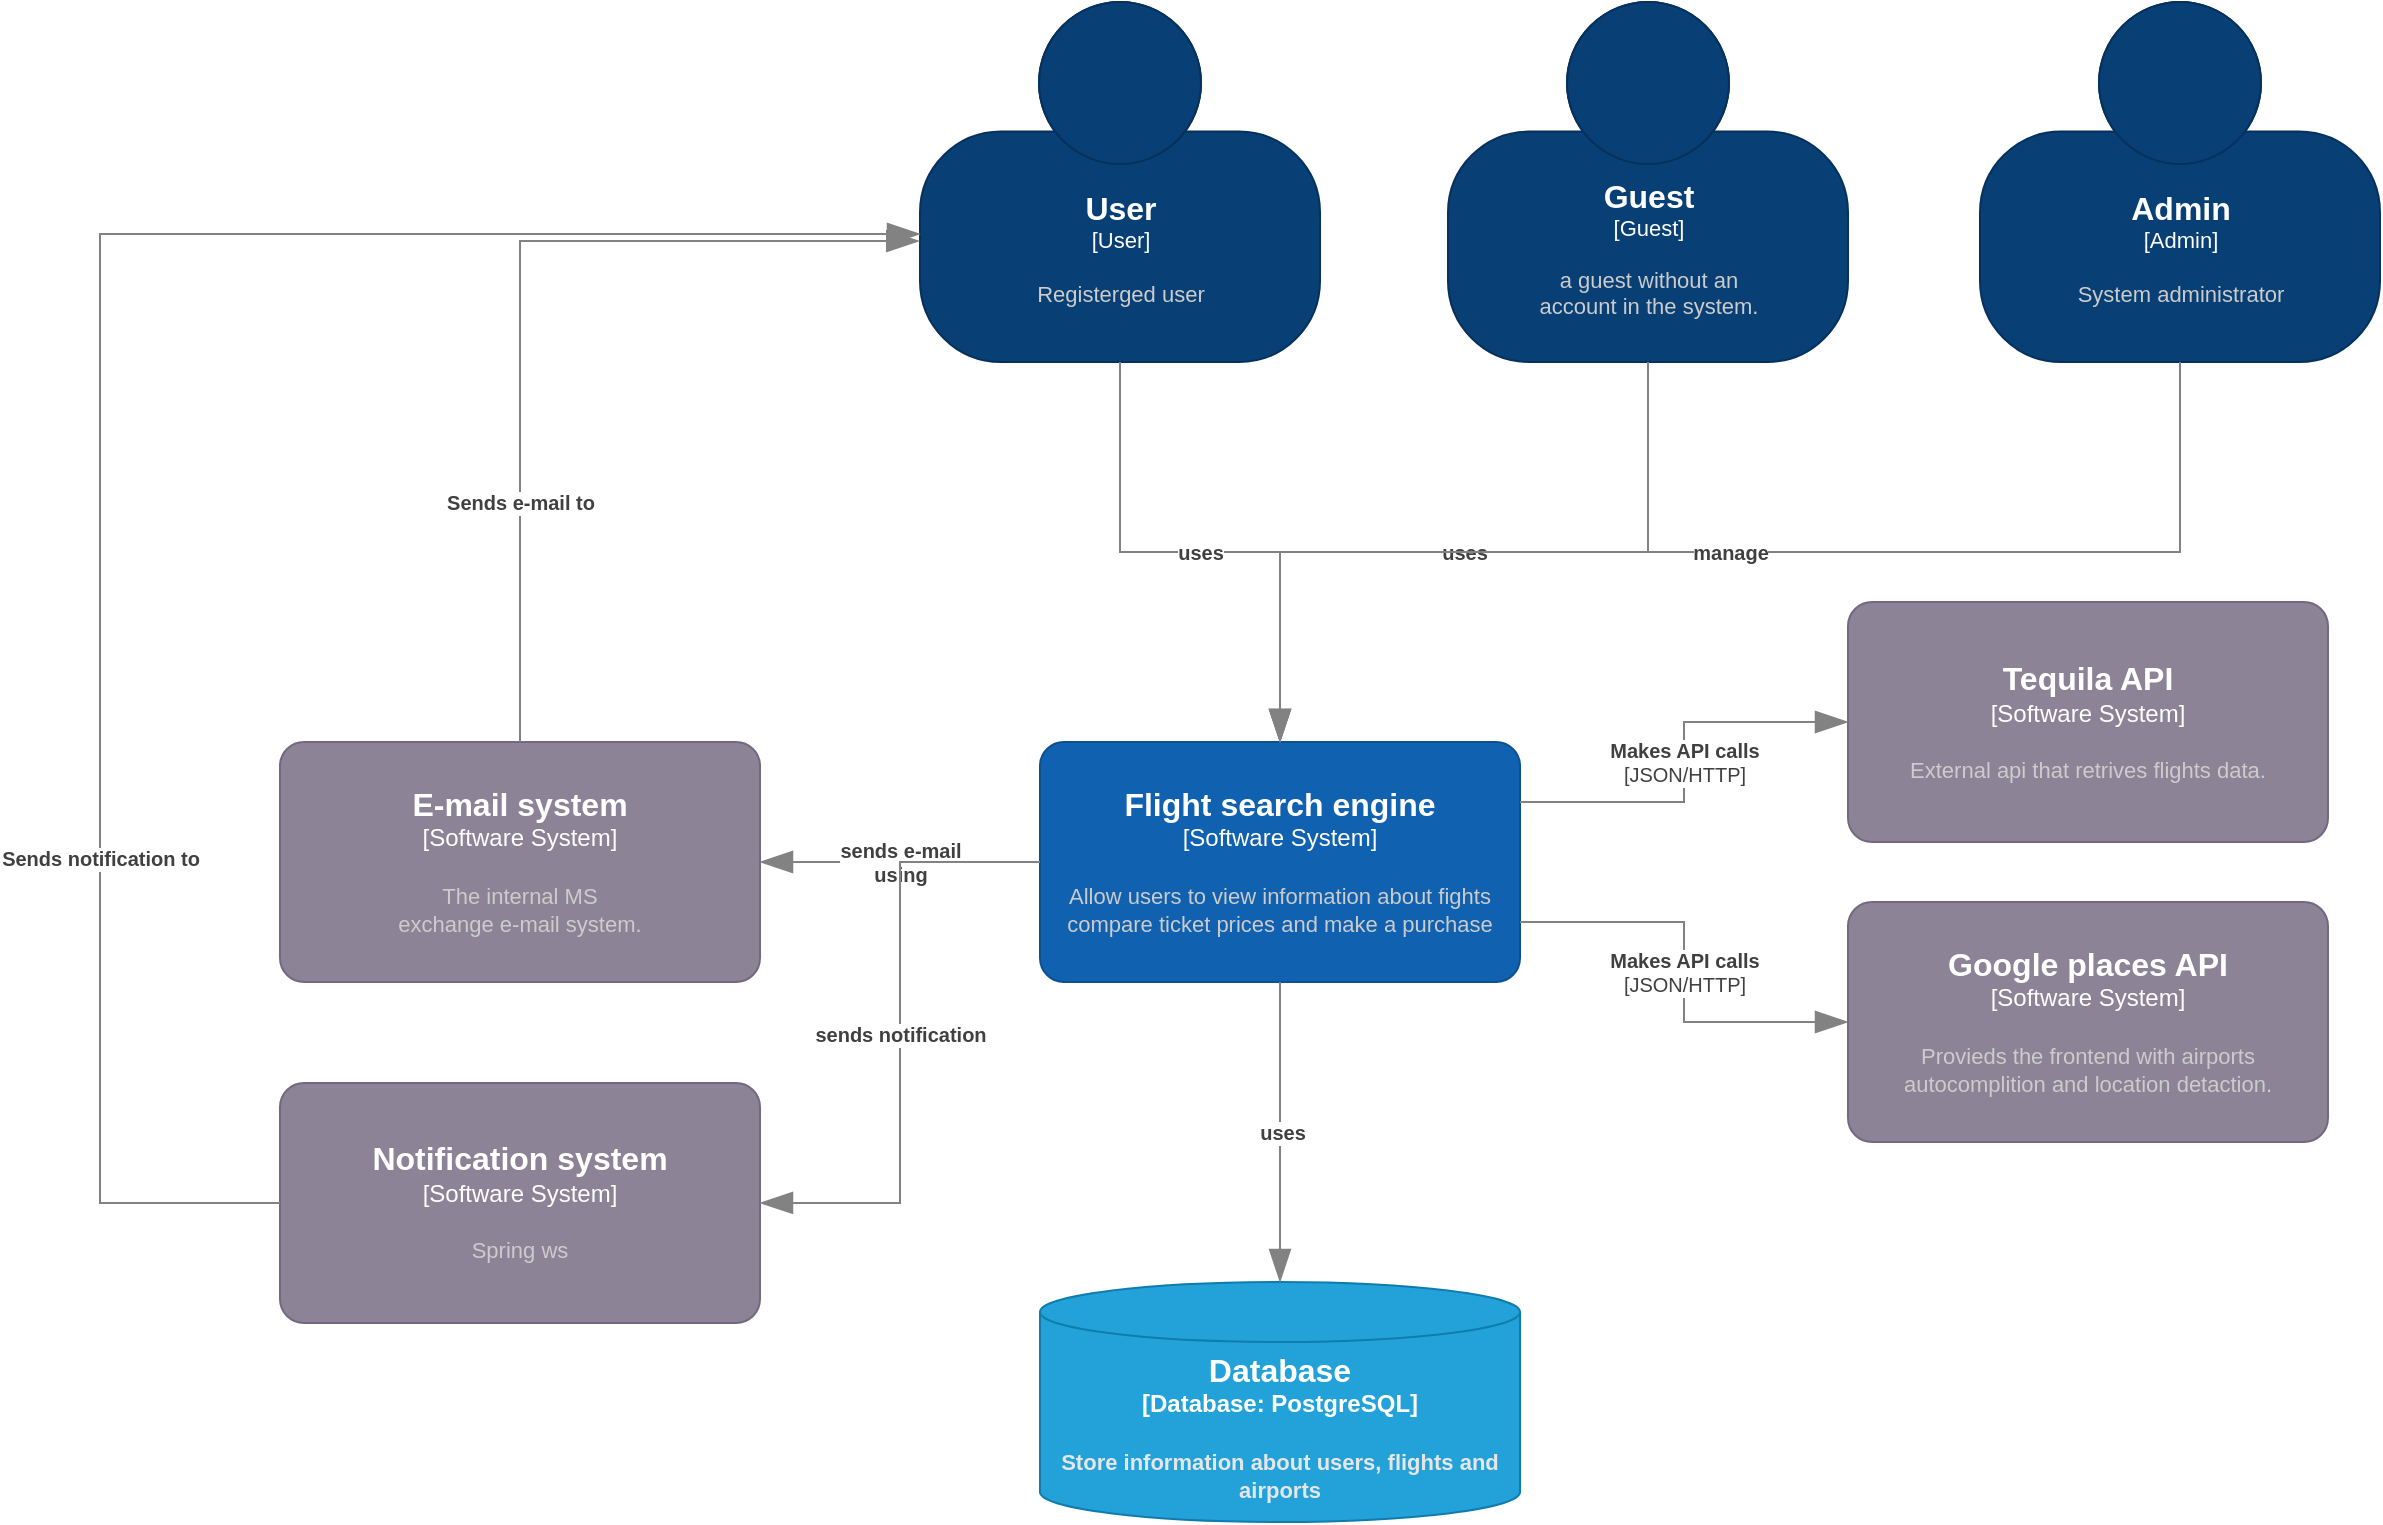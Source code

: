 <mxfile version="20.2.8" type="device" pages="4"><diagram id="ssjcfBFMW181AdFK-0gc" name="C1"><mxGraphModel dx="2315" dy="764" grid="1" gridSize="10" guides="1" tooltips="1" connect="1" arrows="1" fold="1" page="1" pageScale="1" pageWidth="827" pageHeight="1169" math="0" shadow="0"><root><mxCell id="0"/><mxCell id="1" parent="0"/><object c4Name="Guest" c4Type="Guest" c4Description="a guest without an &#10;account in the system. " label="&lt;font style=&quot;font-size: 16px&quot;&gt;&lt;b&gt;%c4Name%&lt;/b&gt;&lt;/font&gt;&lt;div&gt;[%c4Type%]&lt;/div&gt;&lt;br&gt;&lt;div&gt;&lt;font style=&quot;font-size: 11px&quot;&gt;&lt;font color=&quot;#cccccc&quot;&gt;%c4Description%&lt;/font&gt;&lt;/div&gt;" placeholders="1" id="fhkFGjzJsKKdeh_XWIfL-1"><mxCell style="html=1;fontSize=11;dashed=0;whitespace=wrap;fillColor=#083F75;strokeColor=#06315C;fontColor=#ffffff;shape=mxgraph.c4.person2;align=center;metaEdit=1;points=[[0.5,0,0],[1,0.5,0],[1,0.75,0],[0.75,1,0],[0.5,1,0],[0.25,1,0],[0,0.75,0],[0,0.5,0]];resizable=0;" parent="1" vertex="1"><mxGeometry x="314" y="40" width="200" height="180" as="geometry"/></mxCell></object><object c4Name="User" c4Type="User" c4Description="Registerged user" label="&lt;font style=&quot;font-size: 16px&quot;&gt;&lt;b&gt;%c4Name%&lt;/b&gt;&lt;/font&gt;&lt;div&gt;[%c4Type%]&lt;/div&gt;&lt;br&gt;&lt;div&gt;&lt;font style=&quot;font-size: 11px&quot;&gt;&lt;font color=&quot;#cccccc&quot;&gt;%c4Description%&lt;/font&gt;&lt;/div&gt;" placeholders="1" id="fhkFGjzJsKKdeh_XWIfL-2"><mxCell style="html=1;fontSize=11;dashed=0;whitespace=wrap;fillColor=#083F75;strokeColor=#06315C;fontColor=#ffffff;shape=mxgraph.c4.person2;align=center;metaEdit=1;points=[[0.5,0,0],[1,0.5,0],[1,0.75,0],[0.75,1,0],[0.5,1,0],[0.25,1,0],[0,0.75,0],[0,0.5,0]];resizable=0;" parent="1" vertex="1"><mxGeometry x="50" y="40" width="200" height="180" as="geometry"/></mxCell></object><object placeholders="1" c4Name="Flight search engine" c4Type="Software System" c4Description="Allow users to view information about fights compare ticket prices and make a purchase " label="&lt;font style=&quot;font-size: 16px&quot;&gt;&lt;b&gt;%c4Name%&lt;/b&gt;&lt;/font&gt;&lt;div&gt;[%c4Type%]&lt;/div&gt;&lt;br&gt;&lt;div&gt;&lt;font style=&quot;font-size: 11px&quot;&gt;&lt;font color=&quot;#cccccc&quot;&gt;%c4Description%&lt;/font&gt;&lt;/div&gt;" id="fhkFGjzJsKKdeh_XWIfL-3"><mxCell style="rounded=1;whiteSpace=wrap;html=1;labelBackgroundColor=none;fillColor=#1061B0;fontColor=#ffffff;align=center;arcSize=10;strokeColor=#0D5091;metaEdit=1;resizable=0;points=[[0.25,0,0],[0.5,0,0],[0.75,0,0],[1,0.25,0],[1,0.5,0],[1,0.75,0],[0.75,1,0],[0.5,1,0],[0.25,1,0],[0,0.75,0],[0,0.5,0],[0,0.25,0]];" parent="1" vertex="1"><mxGeometry x="110" y="410" width="240" height="120" as="geometry"/></mxCell></object><object placeholders="1" c4Type="Database" c4Container="Database" c4Technology="PostgreSQL" c4Description="Store information about users, flights and airports" label="&lt;font style=&quot;font-size: 16px&quot;&gt;&lt;b&gt;%c4Type%&lt;/font&gt;&lt;div&gt;[%c4Container%:&amp;nbsp;%c4Technology%]&lt;/div&gt;&lt;br&gt;&lt;div&gt;&lt;font style=&quot;font-size: 11px&quot;&gt;&lt;font color=&quot;#E6E6E6&quot;&gt;%c4Description%&lt;/font&gt;&lt;/div&gt;" id="fhkFGjzJsKKdeh_XWIfL-6"><mxCell style="shape=cylinder3;size=15;whiteSpace=wrap;html=1;boundedLbl=1;rounded=0;labelBackgroundColor=none;fillColor=#23A2D9;fontSize=12;fontColor=#ffffff;align=center;strokeColor=#0E7DAD;metaEdit=1;points=[[0.5,0,0],[1,0.25,0],[1,0.5,0],[1,0.75,0],[0.5,1,0],[0,0.75,0],[0,0.5,0],[0,0.25,0]];resizable=0;" parent="1" vertex="1"><mxGeometry x="110" y="680" width="240" height="120" as="geometry"/></mxCell></object><object placeholders="1" c4Name="Admin" c4Type="Admin" c4Description="System administrator" label="&lt;font style=&quot;font-size: 16px&quot;&gt;&lt;b&gt;%c4Name%&lt;/b&gt;&lt;/font&gt;&lt;div&gt;[%c4Type%]&lt;/div&gt;&lt;br&gt;&lt;div&gt;&lt;font style=&quot;font-size: 11px&quot;&gt;&lt;font color=&quot;#cccccc&quot;&gt;%c4Description%&lt;/font&gt;&lt;/div&gt;" id="knngpej2ZryyFRuqZsBc-1"><mxCell style="html=1;fontSize=11;dashed=0;whitespace=wrap;fillColor=#083F75;strokeColor=#06315C;fontColor=#ffffff;shape=mxgraph.c4.person2;align=center;metaEdit=1;points=[[0.5,0,0],[1,0.5,0],[1,0.75,0],[0.75,1,0],[0.5,1,0],[0.25,1,0],[0,0.75,0],[0,0.5,0]];resizable=0;" parent="1" vertex="1"><mxGeometry x="580" y="40" width="200" height="180" as="geometry"/></mxCell></object><object placeholders="1" c4Type="Relationship" c4Description="uses" label="&lt;div style=&quot;text-align: left&quot;&gt;&lt;div style=&quot;text-align: center&quot;&gt;&lt;b&gt;%c4Description%&lt;/b&gt;&lt;/div&gt;" id="knngpej2ZryyFRuqZsBc-2"><mxCell style="endArrow=blockThin;html=1;fontSize=10;fontColor=#404040;strokeWidth=1;endFill=1;strokeColor=#828282;elbow=vertical;metaEdit=1;endSize=14;startSize=14;jumpStyle=arc;jumpSize=16;rounded=0;edgeStyle=orthogonalEdgeStyle;entryX=0.5;entryY=0;entryDx=0;entryDy=0;entryPerimeter=0;exitX=0.5;exitY=1;exitDx=0;exitDy=0;exitPerimeter=0;" parent="1" source="fhkFGjzJsKKdeh_XWIfL-1" target="fhkFGjzJsKKdeh_XWIfL-3" edge="1"><mxGeometry width="240" relative="1" as="geometry"><mxPoint x="170" y="310" as="sourcePoint"/><mxPoint x="410" y="310" as="targetPoint"/></mxGeometry></mxCell></object><object placeholders="1" c4Type="Relationship" c4Description="uses" label="&lt;div style=&quot;text-align: left&quot;&gt;&lt;div style=&quot;text-align: center&quot;&gt;&lt;b&gt;%c4Description%&lt;/b&gt;&lt;/div&gt;" id="knngpej2ZryyFRuqZsBc-5"><mxCell style="endArrow=blockThin;html=1;fontSize=10;fontColor=#404040;strokeWidth=1;endFill=1;strokeColor=#828282;elbow=vertical;metaEdit=1;endSize=14;startSize=14;jumpStyle=arc;jumpSize=16;rounded=0;edgeStyle=orthogonalEdgeStyle;entryX=0.5;entryY=0;entryDx=0;entryDy=0;entryPerimeter=0;exitX=0.5;exitY=1;exitDx=0;exitDy=0;exitPerimeter=0;" parent="1" source="fhkFGjzJsKKdeh_XWIfL-2" target="fhkFGjzJsKKdeh_XWIfL-3" edge="1"><mxGeometry width="240" relative="1" as="geometry"><mxPoint x="424" y="230" as="sourcePoint"/><mxPoint x="424" y="390" as="targetPoint"/></mxGeometry></mxCell></object><object placeholders="1" c4Type="Relationship" c4Description="manage" label="&lt;div style=&quot;text-align: left&quot;&gt;&lt;div style=&quot;text-align: center&quot;&gt;&lt;b&gt;%c4Description%&lt;/b&gt;&lt;/div&gt;" id="knngpej2ZryyFRuqZsBc-6"><mxCell style="endArrow=blockThin;html=1;fontSize=10;fontColor=#404040;strokeWidth=1;endFill=1;strokeColor=#828282;elbow=vertical;metaEdit=1;endSize=14;startSize=14;jumpStyle=arc;jumpSize=16;rounded=0;edgeStyle=orthogonalEdgeStyle;entryX=0.5;entryY=0;entryDx=0;entryDy=0;entryPerimeter=0;exitX=0.5;exitY=1;exitDx=0;exitDy=0;exitPerimeter=0;" parent="1" source="knngpej2ZryyFRuqZsBc-1" target="fhkFGjzJsKKdeh_XWIfL-3" edge="1"><mxGeometry width="240" relative="1" as="geometry"><mxPoint x="434" y="240" as="sourcePoint"/><mxPoint x="434" y="400" as="targetPoint"/></mxGeometry></mxCell></object><object placeholders="1" c4Type="Relationship" c4Description="uses" label="&lt;div style=&quot;text-align: left&quot;&gt;&lt;div style=&quot;text-align: center&quot;&gt;&lt;b&gt;%c4Description%&lt;/b&gt;&lt;/div&gt;" id="knngpej2ZryyFRuqZsBc-7"><mxCell style="endArrow=blockThin;html=1;fontSize=10;fontColor=#404040;strokeWidth=1;endFill=1;strokeColor=#828282;elbow=vertical;metaEdit=1;endSize=14;startSize=14;jumpStyle=arc;jumpSize=16;rounded=0;edgeStyle=orthogonalEdgeStyle;entryX=0.5;entryY=0;entryDx=0;entryDy=0;entryPerimeter=0;exitX=0.5;exitY=1;exitDx=0;exitDy=0;exitPerimeter=0;" parent="1" source="fhkFGjzJsKKdeh_XWIfL-3" edge="1"><mxGeometry width="240" relative="1" as="geometry"><mxPoint x="230" y="520" as="sourcePoint"/><mxPoint x="230" y="680" as="targetPoint"/></mxGeometry></mxCell></object><object placeholders="1" c4Name="Tequila API" c4Type="Software System" c4Description="External api that retrives flights data." label="&lt;font style=&quot;font-size: 16px&quot;&gt;&lt;b&gt;%c4Name%&lt;/b&gt;&lt;/font&gt;&lt;div&gt;[%c4Type%]&lt;/div&gt;&lt;br&gt;&lt;div&gt;&lt;font style=&quot;font-size: 11px&quot;&gt;&lt;font color=&quot;#cccccc&quot;&gt;%c4Description%&lt;/font&gt;&lt;/div&gt;" id="knngpej2ZryyFRuqZsBc-8"><mxCell style="rounded=1;whiteSpace=wrap;html=1;labelBackgroundColor=none;fillColor=#8C8496;fontColor=#ffffff;align=center;arcSize=10;strokeColor=#736782;metaEdit=1;resizable=0;points=[[0.25,0,0],[0.5,0,0],[0.75,0,0],[1,0.25,0],[1,0.5,0],[1,0.75,0],[0.75,1,0],[0.5,1,0],[0.25,1,0],[0,0.75,0],[0,0.5,0],[0,0.25,0]];" parent="1" vertex="1"><mxGeometry x="514" y="340" width="240" height="120" as="geometry"/></mxCell></object><object placeholders="1" c4Type="Relationship" c4Technology="JSON/HTTP" c4Description="Makes API calls" label="&lt;div style=&quot;text-align: left&quot;&gt;&lt;div style=&quot;text-align: center&quot;&gt;&lt;b&gt;%c4Description%&lt;/b&gt;&lt;/div&gt;&lt;div style=&quot;text-align: center&quot;&gt;[%c4Technology%]&lt;/div&gt;&lt;/div&gt;" id="knngpej2ZryyFRuqZsBc-10"><mxCell style="endArrow=blockThin;html=1;fontSize=10;fontColor=#404040;strokeWidth=1;endFill=1;strokeColor=#828282;elbow=vertical;metaEdit=1;endSize=14;startSize=14;jumpStyle=arc;jumpSize=16;rounded=0;edgeStyle=orthogonalEdgeStyle;exitX=1;exitY=0.25;exitDx=0;exitDy=0;exitPerimeter=0;entryX=0;entryY=0.5;entryDx=0;entryDy=0;entryPerimeter=0;" parent="1" source="fhkFGjzJsKKdeh_XWIfL-3" target="knngpej2ZryyFRuqZsBc-8" edge="1"><mxGeometry width="240" relative="1" as="geometry"><mxPoint x="320" y="600" as="sourcePoint"/><mxPoint x="510" y="480" as="targetPoint"/></mxGeometry></mxCell></object><object placeholders="1" c4Type="Relationship" c4Technology="JSON/HTTP" c4Description="Makes API calls" label="&lt;div style=&quot;text-align: left&quot;&gt;&lt;div style=&quot;text-align: center&quot;&gt;&lt;b&gt;%c4Description%&lt;/b&gt;&lt;/div&gt;&lt;div style=&quot;text-align: center&quot;&gt;[%c4Technology%]&lt;/div&gt;&lt;/div&gt;" id="TyXUK5QMm4fKx4AMBgQO-2"><mxCell style="endArrow=blockThin;html=1;fontSize=10;fontColor=#404040;strokeWidth=1;endFill=1;strokeColor=#828282;elbow=vertical;metaEdit=1;endSize=14;startSize=14;jumpStyle=arc;jumpSize=16;rounded=0;edgeStyle=orthogonalEdgeStyle;exitX=1;exitY=0.75;exitDx=0;exitDy=0;exitPerimeter=0;entryX=0;entryY=0.5;entryDx=0;entryDy=0;entryPerimeter=0;" parent="1" source="fhkFGjzJsKKdeh_XWIfL-3" target="DPMvulOKoDDRub2Vsxe5-1" edge="1"><mxGeometry width="240" relative="1" as="geometry"><mxPoint x="360" y="590" as="sourcePoint"/><mxPoint x="514" y="540" as="targetPoint"/></mxGeometry></mxCell></object><object placeholders="1" c4Name="Google places API" c4Type="Software System" c4Description="Provieds the frontend with airports autocomplition and location detaction." label="&lt;font style=&quot;font-size: 16px&quot;&gt;&lt;b&gt;%c4Name%&lt;/b&gt;&lt;/font&gt;&lt;div&gt;[%c4Type%]&lt;/div&gt;&lt;br&gt;&lt;div&gt;&lt;font style=&quot;font-size: 11px&quot;&gt;&lt;font color=&quot;#cccccc&quot;&gt;%c4Description%&lt;/font&gt;&lt;/div&gt;" id="DPMvulOKoDDRub2Vsxe5-1"><mxCell style="rounded=1;whiteSpace=wrap;html=1;labelBackgroundColor=none;fillColor=#8C8496;fontColor=#ffffff;align=center;arcSize=10;strokeColor=#736782;metaEdit=1;resizable=0;points=[[0.25,0,0],[0.5,0,0],[0.75,0,0],[1,0.25,0],[1,0.5,0],[1,0.75,0],[0.75,1,0],[0.5,1,0],[0.25,1,0],[0,0.75,0],[0,0.5,0],[0,0.25,0]];" parent="1" vertex="1"><mxGeometry x="514" y="490" width="240" height="120" as="geometry"/></mxCell></object><object placeholders="1" c4Name="E-mail system" c4Type="Software System" c4Description="The internal MS &#10;exchange e-mail system." label="&lt;font style=&quot;font-size: 16px&quot;&gt;&lt;b&gt;%c4Name%&lt;/b&gt;&lt;/font&gt;&lt;div&gt;[%c4Type%]&lt;/div&gt;&lt;br&gt;&lt;div&gt;&lt;font style=&quot;font-size: 11px&quot;&gt;&lt;font color=&quot;#cccccc&quot;&gt;%c4Description%&lt;/font&gt;&lt;/div&gt;" id="1GdSfqjLwXxvAfxrjwp3-1"><mxCell style="rounded=1;whiteSpace=wrap;html=1;labelBackgroundColor=none;fillColor=#8C8496;fontColor=#ffffff;align=center;arcSize=10;strokeColor=#736782;metaEdit=1;resizable=0;points=[[0.25,0,0],[0.5,0,0],[0.75,0,0],[1,0.25,0],[1,0.5,0],[1,0.75,0],[0.75,1,0],[0.5,1,0],[0.25,1,0],[0,0.75,0],[0,0.5,0],[0,0.25,0]];" parent="1" vertex="1"><mxGeometry x="-270" y="410" width="240" height="120" as="geometry"/></mxCell></object><object placeholders="1" c4Type="Relationship" c4Description="sends e-mail&#10;using" label="&lt;div style=&quot;text-align: left&quot;&gt;&lt;div style=&quot;text-align: center&quot;&gt;&lt;b&gt;%c4Description%&lt;/b&gt;&lt;/div&gt;" id="1GdSfqjLwXxvAfxrjwp3-2"><mxCell style="endArrow=blockThin;html=1;fontSize=10;fontColor=#404040;strokeWidth=1;endFill=1;strokeColor=#828282;elbow=vertical;metaEdit=1;endSize=14;startSize=14;jumpStyle=arc;jumpSize=16;rounded=0;edgeStyle=orthogonalEdgeStyle;exitX=0;exitY=0.5;exitDx=0;exitDy=0;exitPerimeter=0;entryX=1;entryY=0.5;entryDx=0;entryDy=0;entryPerimeter=0;" parent="1" source="fhkFGjzJsKKdeh_XWIfL-3" target="1GdSfqjLwXxvAfxrjwp3-1" edge="1"><mxGeometry width="240" relative="1" as="geometry"><mxPoint x="-10" y="600" as="sourcePoint"/><mxPoint x="230" y="600" as="targetPoint"/></mxGeometry></mxCell></object><object placeholders="1" c4Type="Relationship" c4Description="Sends e-mail to" label="&lt;div style=&quot;text-align: left&quot;&gt;&lt;div style=&quot;text-align: center&quot;&gt;&lt;b&gt;%c4Description%&lt;/b&gt;&lt;/div&gt;" id="1GdSfqjLwXxvAfxrjwp3-3"><mxCell style="endArrow=blockThin;html=1;fontSize=10;fontColor=#404040;strokeWidth=1;endFill=1;strokeColor=#828282;elbow=vertical;metaEdit=1;endSize=14;startSize=14;jumpStyle=arc;jumpSize=16;rounded=0;edgeStyle=orthogonalEdgeStyle;entryX=-0.002;entryY=0.664;entryDx=0;entryDy=0;entryPerimeter=0;exitX=0.5;exitY=0;exitDx=0;exitDy=0;exitPerimeter=0;" parent="1" source="1GdSfqjLwXxvAfxrjwp3-1" target="fhkFGjzJsKKdeh_XWIfL-2" edge="1"><mxGeometry x="-0.467" width="240" relative="1" as="geometry"><mxPoint x="-110" y="290" as="sourcePoint"/><mxPoint x="130" y="290" as="targetPoint"/><mxPoint as="offset"/></mxGeometry></mxCell></object><object placeholders="1" c4Name="Notification system" c4Type="Software System" c4Description="Spring ws" label="&lt;font style=&quot;font-size: 16px&quot;&gt;&lt;b&gt;%c4Name%&lt;/b&gt;&lt;/font&gt;&lt;div&gt;[%c4Type%]&lt;/div&gt;&lt;br&gt;&lt;div&gt;&lt;font style=&quot;font-size: 11px&quot;&gt;&lt;font color=&quot;#cccccc&quot;&gt;%c4Description%&lt;/font&gt;&lt;/div&gt;" id="7_39FYIOBxKqNw9w5TnH-1"><mxCell style="rounded=1;whiteSpace=wrap;html=1;labelBackgroundColor=none;fillColor=#8C8496;fontColor=#ffffff;align=center;arcSize=10;strokeColor=#736782;metaEdit=1;resizable=0;points=[[0.25,0,0],[0.5,0,0],[0.75,0,0],[1,0.25,0],[1,0.5,0],[1,0.75,0],[0.75,1,0],[0.5,1,0],[0.25,1,0],[0,0.75,0],[0,0.5,0],[0,0.25,0]];" vertex="1" parent="1"><mxGeometry x="-270" y="580.48" width="240" height="120" as="geometry"/></mxCell></object><object placeholders="1" c4Type="Relationship" c4Description="sends notification" label="&lt;div style=&quot;text-align: left&quot;&gt;&lt;div style=&quot;text-align: center&quot;&gt;&lt;b&gt;%c4Description%&lt;/b&gt;&lt;/div&gt;" id="7_39FYIOBxKqNw9w5TnH-2"><mxCell style="endArrow=blockThin;html=1;fontSize=10;fontColor=#404040;strokeWidth=1;endFill=1;strokeColor=#828282;elbow=vertical;metaEdit=1;endSize=14;startSize=14;jumpStyle=arc;jumpSize=16;rounded=0;edgeStyle=orthogonalEdgeStyle;exitX=0;exitY=0.5;exitDx=0;exitDy=0;exitPerimeter=0;entryX=1;entryY=0.5;entryDx=0;entryDy=0;entryPerimeter=0;" edge="1" parent="1" target="7_39FYIOBxKqNw9w5TnH-1" source="fhkFGjzJsKKdeh_XWIfL-3"><mxGeometry width="240" relative="1" as="geometry"><mxPoint x="110" y="640.48" as="sourcePoint"/><mxPoint x="230" y="770.48" as="targetPoint"/></mxGeometry></mxCell></object><object placeholders="1" c4Type="Relationship" c4Description="Sends notification to" label="&lt;div style=&quot;text-align: left&quot;&gt;&lt;div style=&quot;text-align: center&quot;&gt;&lt;b&gt;%c4Description%&lt;/b&gt;&lt;/div&gt;" id="7_39FYIOBxKqNw9w5TnH-3"><mxCell style="endArrow=blockThin;html=1;fontSize=10;fontColor=#404040;strokeWidth=1;endFill=1;strokeColor=#828282;elbow=vertical;metaEdit=1;endSize=14;startSize=14;jumpStyle=arc;jumpSize=16;rounded=0;edgeStyle=orthogonalEdgeStyle;exitX=0;exitY=0.5;exitDx=0;exitDy=0;exitPerimeter=0;" edge="1" parent="1" source="7_39FYIOBxKqNw9w5TnH-1"><mxGeometry x="-0.467" width="240" relative="1" as="geometry"><mxPoint x="-110" y="460.48" as="sourcePoint"/><mxPoint x="50" y="156" as="targetPoint"/><mxPoint as="offset"/><Array as="points"><mxPoint x="-360" y="641"/><mxPoint x="-360" y="156"/></Array></mxGeometry></mxCell></object></root></mxGraphModel></diagram><diagram id="uuQBUnxbpYm6TcHP3d55" name="C2"><mxGraphModel dx="1488" dy="1614" grid="1" gridSize="10" guides="1" tooltips="1" connect="1" arrows="1" fold="1" page="1" pageScale="1" pageWidth="1100" pageHeight="850" math="0" shadow="0"><root><mxCell id="0"/><mxCell id="1" parent="0"/><object c4Name="User" c4Type="User" c4Description="Registerged user" label="&lt;font style=&quot;font-size: 16px&quot;&gt;&lt;b&gt;%c4Name%&lt;/b&gt;&lt;/font&gt;&lt;div&gt;[%c4Type%]&lt;/div&gt;&lt;br&gt;&lt;div&gt;&lt;font style=&quot;font-size: 11px&quot;&gt;&lt;font color=&quot;#cccccc&quot;&gt;%c4Description%&lt;/font&gt;&lt;/div&gt;" placeholders="1" id="ck66rZw9kcBREU04ozGV-1"><mxCell style="html=1;fontSize=11;dashed=0;whitespace=wrap;fillColor=#083F75;strokeColor=#06315C;fontColor=#ffffff;shape=mxgraph.c4.person2;align=center;metaEdit=1;points=[[0.5,0,0],[1,0.5,0],[1,0.75,0],[0.75,1,0],[0.5,1,0],[0.25,1,0],[0,0.75,0],[0,0.5,0]];resizable=0;" parent="1" vertex="1"><mxGeometry x="450" y="-190" width="200" height="180" as="geometry"/></mxCell></object><object placeholders="1" c4Name="Frontend" c4Type="Container" c4Technology="Javascript and React" c4Description="Provieds all of the flight search&#10; engine funcinallity to the user&#10; via thier web browser" label="&lt;font style=&quot;font-size: 16px&quot;&gt;&lt;b&gt;%c4Name%&lt;/b&gt;&lt;/font&gt;&lt;div&gt;[%c4Type%: %c4Technology%]&lt;/div&gt;&lt;br&gt;&lt;div&gt;&lt;font style=&quot;font-size: 11px&quot;&gt;&lt;font color=&quot;#E6E6E6&quot;&gt;%c4Description%&lt;/font&gt;&lt;/div&gt;" id="ck66rZw9kcBREU04ozGV-3"><mxCell style="rounded=1;whiteSpace=wrap;html=1;fontSize=11;labelBackgroundColor=none;fillColor=#23A2D9;fontColor=#ffffff;align=center;arcSize=10;strokeColor=#0E7DAD;metaEdit=1;resizable=0;points=[[0.25,0,0],[0.5,0,0],[0.75,0,0],[1,0.25,0],[1,0.5,0],[1,0.75,0],[0.75,1,0],[0.5,1,0],[0.25,1,0],[0,0.75,0],[0,0.5,0],[0,0.25,0]];" parent="1" vertex="1"><mxGeometry x="430" y="320" width="240" height="120" as="geometry"/></mxCell></object><object placeholders="1" c4Name="Backend" c4Type="Container" c4Technology="Java and Spring Boot" c4Description="Provieds the frontend functionality via external API and a database." label="&lt;font style=&quot;font-size: 16px&quot;&gt;&lt;b&gt;%c4Name%&lt;/b&gt;&lt;/font&gt;&lt;div&gt;[%c4Type%: %c4Technology%]&lt;/div&gt;&lt;br&gt;&lt;div&gt;&lt;font style=&quot;font-size: 11px&quot;&gt;&lt;font color=&quot;#E6E6E6&quot;&gt;%c4Description%&lt;/font&gt;&lt;/div&gt;" id="ck66rZw9kcBREU04ozGV-4"><mxCell style="rounded=1;whiteSpace=wrap;html=1;fontSize=11;labelBackgroundColor=none;fillColor=#23A2D9;fontColor=#ffffff;align=center;arcSize=10;strokeColor=#0E7DAD;metaEdit=1;resizable=0;points=[[0.25,0,0],[0.5,0,0],[0.75,0,0],[1,0.25,0],[1,0.5,0],[1,0.75,0],[0.75,1,0],[0.5,1,0],[0.25,1,0],[0,0.75,0],[0,0.5,0],[0,0.25,0]];" parent="1" vertex="1"><mxGeometry x="430" y="550" width="240" height="120" as="geometry"/></mxCell></object><object placeholders="1" c4Type="Relationship" c4Technology="JSON/HTTP" c4Description="Makes API calls" label="&lt;div style=&quot;text-align: left&quot;&gt;&lt;div style=&quot;text-align: center&quot;&gt;&lt;b&gt;%c4Description%&lt;/b&gt;&lt;/div&gt;&lt;div style=&quot;text-align: center&quot;&gt;[%c4Technology%]&lt;/div&gt;&lt;/div&gt;" id="ck66rZw9kcBREU04ozGV-5"><mxCell style="endArrow=blockThin;html=1;fontSize=10;fontColor=#404040;strokeWidth=1;endFill=1;strokeColor=#828282;elbow=vertical;metaEdit=1;endSize=14;startSize=14;jumpStyle=arc;jumpSize=16;rounded=0;edgeStyle=orthogonalEdgeStyle;exitX=0.5;exitY=1;exitDx=0;exitDy=0;exitPerimeter=0;entryX=0.5;entryY=0;entryDx=0;entryDy=0;entryPerimeter=0;" parent="1" source="ck66rZw9kcBREU04ozGV-3" target="ck66rZw9kcBREU04ozGV-4" edge="1"><mxGeometry width="240" relative="1" as="geometry"><mxPoint x="220" y="500" as="sourcePoint"/><mxPoint x="460" y="500" as="targetPoint"/></mxGeometry></mxCell></object><object placeholders="1" c4Name="Google places API" c4Type="Software System" c4Description="Provieds the frontend with airports autocomplition and location detaction." label="&lt;font style=&quot;font-size: 16px&quot;&gt;&lt;b&gt;%c4Name%&lt;/b&gt;&lt;/font&gt;&lt;div&gt;[%c4Type%]&lt;/div&gt;&lt;br&gt;&lt;div&gt;&lt;font style=&quot;font-size: 11px&quot;&gt;&lt;font color=&quot;#cccccc&quot;&gt;%c4Description%&lt;/font&gt;&lt;/div&gt;" id="ck66rZw9kcBREU04ozGV-6"><mxCell style="rounded=1;whiteSpace=wrap;html=1;labelBackgroundColor=none;fillColor=#8C8496;fontColor=#ffffff;align=center;arcSize=10;strokeColor=#736782;metaEdit=1;resizable=0;points=[[0.25,0,0],[0.5,0,0],[0.75,0,0],[1,0.25,0],[1,0.5,0],[1,0.75,0],[0.75,1,0],[0.5,1,0],[0.25,1,0],[0,0.75,0],[0,0.5,0],[0,0.25,0]];" parent="1" vertex="1"><mxGeometry x="760" y="320" width="240" height="120" as="geometry"/></mxCell></object><object placeholders="1" c4Type="Relationship" c4Technology="JSON/HTTP" c4Description="Makes API calls" label="&lt;div style=&quot;text-align: left&quot;&gt;&lt;div style=&quot;text-align: center&quot;&gt;&lt;b&gt;%c4Description%&lt;/b&gt;&lt;/div&gt;&lt;div style=&quot;text-align: center&quot;&gt;[%c4Technology%]&lt;/div&gt;&lt;/div&gt;" id="ck66rZw9kcBREU04ozGV-7"><mxCell style="endArrow=blockThin;html=1;fontSize=10;fontColor=#404040;strokeWidth=1;endFill=1;strokeColor=#828282;elbow=vertical;metaEdit=1;endSize=14;startSize=14;jumpStyle=arc;jumpSize=16;rounded=0;edgeStyle=orthogonalEdgeStyle;exitX=1;exitY=0.5;exitDx=0;exitDy=0;exitPerimeter=0;entryX=0;entryY=0.5;entryDx=0;entryDy=0;entryPerimeter=0;" parent="1" source="ck66rZw9kcBREU04ozGV-3" target="ck66rZw9kcBREU04ozGV-6" edge="1"><mxGeometry width="240" relative="1" as="geometry"><mxPoint x="560" y="450" as="sourcePoint"/><mxPoint x="560" y="560.0" as="targetPoint"/></mxGeometry></mxCell></object><object placeholders="1" c4Name="Tequila API" c4Type="Software System" c4Description="External api that retrives flights data." label="&lt;font style=&quot;font-size: 16px&quot;&gt;&lt;b&gt;%c4Name%&lt;/b&gt;&lt;/font&gt;&lt;div&gt;[%c4Type%]&lt;/div&gt;&lt;br&gt;&lt;div&gt;&lt;font style=&quot;font-size: 11px&quot;&gt;&lt;font color=&quot;#cccccc&quot;&gt;%c4Description%&lt;/font&gt;&lt;/div&gt;" id="t0RpD5qUM6xqqEEUHJST-1"><mxCell style="rounded=1;whiteSpace=wrap;html=1;labelBackgroundColor=none;fillColor=#8C8496;fontColor=#ffffff;align=center;arcSize=10;strokeColor=#736782;metaEdit=1;resizable=0;points=[[0.25,0,0],[0.5,0,0],[0.75,0,0],[1,0.25,0],[1,0.5,0],[1,0.75,0],[0.75,1,0],[0.5,1,0],[0.25,1,0],[0,0.75,0],[0,0.5,0],[0,0.25,0]];" parent="1" vertex="1"><mxGeometry x="760" y="550" width="240" height="120" as="geometry"/></mxCell></object><object placeholders="1" c4Type="Relationship" c4Technology="JSON/HTTP" c4Description="Makes API calls" label="&lt;div style=&quot;text-align: left&quot;&gt;&lt;div style=&quot;text-align: center&quot;&gt;&lt;b&gt;%c4Description%&lt;/b&gt;&lt;/div&gt;&lt;div style=&quot;text-align: center&quot;&gt;[%c4Technology%]&lt;/div&gt;&lt;/div&gt;" id="t0RpD5qUM6xqqEEUHJST-3"><mxCell style="endArrow=blockThin;html=1;fontSize=10;fontColor=#404040;strokeWidth=1;endFill=1;strokeColor=#828282;elbow=vertical;metaEdit=1;endSize=14;startSize=14;jumpStyle=arc;jumpSize=16;rounded=0;edgeStyle=orthogonalEdgeStyle;exitX=1;exitY=0.5;exitDx=0;exitDy=0;exitPerimeter=0;" parent="1" source="ck66rZw9kcBREU04ozGV-4" target="t0RpD5qUM6xqqEEUHJST-1" edge="1"><mxGeometry width="240" relative="1" as="geometry"><mxPoint x="680" y="390" as="sourcePoint"/><mxPoint x="840" y="610" as="targetPoint"/></mxGeometry></mxCell></object><object placeholders="1" c4Type="Database" c4Container="Database" c4Technology="PostgreSQL" c4Description="Store information about users, flights and airports" label="&lt;font style=&quot;font-size: 16px&quot;&gt;&lt;b&gt;%c4Type%&lt;/font&gt;&lt;div&gt;[%c4Container%:&amp;nbsp;%c4Technology%]&lt;/div&gt;&lt;br&gt;&lt;div&gt;&lt;font style=&quot;font-size: 11px&quot;&gt;&lt;font color=&quot;#E6E6E6&quot;&gt;%c4Description%&lt;/font&gt;&lt;/div&gt;" id="5UbvR2QxMkfkn6pXcztJ-1"><mxCell style="shape=cylinder3;size=15;whiteSpace=wrap;html=1;boundedLbl=1;rounded=0;labelBackgroundColor=none;fillColor=#23A2D9;fontSize=12;fontColor=#ffffff;align=center;strokeColor=#0E7DAD;metaEdit=1;points=[[0.5,0,0],[1,0.25,0],[1,0.5,0],[1,0.75,0],[0.5,1,0],[0,0.75,0],[0,0.5,0],[0,0.25,0]];resizable=0;" parent="1" vertex="1"><mxGeometry x="50" y="550" width="240" height="120" as="geometry"/></mxCell></object><object placeholders="1" c4Type="Relationship" c4Technology="JPA" c4Description="Reads from and &#10;write to" label="&lt;div style=&quot;text-align: left&quot;&gt;&lt;div style=&quot;text-align: center&quot;&gt;&lt;b&gt;%c4Description%&lt;/b&gt;&lt;/div&gt;&lt;div style=&quot;text-align: center&quot;&gt;[%c4Technology%]&lt;/div&gt;&lt;/div&gt;" id="5UbvR2QxMkfkn6pXcztJ-3"><mxCell style="endArrow=blockThin;html=1;fontSize=10;fontColor=#404040;strokeWidth=1;endFill=1;strokeColor=#828282;elbow=vertical;metaEdit=1;endSize=14;startSize=14;jumpStyle=arc;jumpSize=16;rounded=0;edgeStyle=orthogonalEdgeStyle;exitX=0;exitY=0.5;exitDx=0;exitDy=0;exitPerimeter=0;entryX=1;entryY=0.5;entryDx=0;entryDy=0;entryPerimeter=0;" parent="1" source="ck66rZw9kcBREU04ozGV-4" target="5UbvR2QxMkfkn6pXcztJ-1" edge="1"><mxGeometry width="240" relative="1" as="geometry"><mxPoint x="680" y="620.0" as="sourcePoint"/><mxPoint x="840" y="620.0" as="targetPoint"/><Array as="points"><mxPoint x="370" y="610"/><mxPoint x="370" y="610"/></Array></mxGeometry></mxCell></object><object placeholders="1" c4Type="Relationship" c4Description="Sends e-mail using" label="&lt;div style=&quot;text-align: left&quot;&gt;&lt;div style=&quot;text-align: center&quot;&gt;&lt;b&gt;%c4Description%&lt;/b&gt;&lt;/div&gt;&lt;div style=&quot;text-align: center&quot;&gt;[%c4Technology%]&lt;/div&gt;&lt;/div&gt;" id="5UbvR2QxMkfkn6pXcztJ-7"><mxCell style="endArrow=blockThin;html=1;fontSize=10;fontColor=#404040;strokeWidth=1;endFill=1;strokeColor=#828282;elbow=vertical;metaEdit=1;endSize=14;startSize=14;jumpStyle=arc;jumpSize=16;rounded=0;edgeStyle=orthogonalEdgeStyle;exitX=0.5;exitY=1;exitDx=0;exitDy=0;exitPerimeter=0;" parent="1" source="ck66rZw9kcBREU04ozGV-4" edge="1"><mxGeometry x="0.333" width="240" relative="1" as="geometry"><mxPoint x="580" y="770" as="sourcePoint"/><mxPoint x="1000" y="140" as="targetPoint"/><Array as="points"><mxPoint x="550" y="760"/><mxPoint x="1060" y="760"/><mxPoint x="1060" y="140"/></Array><mxPoint as="offset"/></mxGeometry></mxCell></object><object placeholders="1" c4Type="Relationship" c4Description="Sends e-mail to" label="&lt;div style=&quot;text-align: left&quot;&gt;&lt;div style=&quot;text-align: center&quot;&gt;&lt;b&gt;%c4Description%&lt;/b&gt;&lt;/div&gt;&lt;div style=&quot;text-align: center&quot;&gt;[%c4Technology%]&lt;/div&gt;&lt;/div&gt;" id="5UbvR2QxMkfkn6pXcztJ-9"><mxCell style="endArrow=blockThin;html=1;fontSize=10;fontColor=#404040;strokeWidth=1;endFill=1;strokeColor=#828282;elbow=vertical;metaEdit=1;endSize=14;startSize=14;jumpStyle=arc;jumpSize=16;rounded=0;edgeStyle=orthogonalEdgeStyle;entryX=1.003;entryY=0.663;entryDx=0;entryDy=0;entryPerimeter=0;exitX=0;exitY=0.5;exitDx=0;exitDy=0;exitPerimeter=0;" parent="1" source="9BJJyI-kBd7L68BYUj5J-1" target="ck66rZw9kcBREU04ozGV-1" edge="1"><mxGeometry width="240" relative="1" as="geometry"><mxPoint x="770.08" y="160.04" as="sourcePoint"/><mxPoint x="990" y="70" as="targetPoint"/></mxGeometry></mxCell></object><object placeholders="1" c4Type="Relationship" c4Description="Uses" label="&lt;div style=&quot;text-align: left&quot;&gt;&lt;div style=&quot;text-align: center&quot;&gt;&lt;b&gt;%c4Description%&lt;/b&gt;&lt;/div&gt;" id="5UbvR2QxMkfkn6pXcztJ-10"><mxCell style="endArrow=blockThin;html=1;fontSize=10;fontColor=#404040;strokeWidth=1;endFill=1;strokeColor=#828282;elbow=vertical;metaEdit=1;endSize=14;startSize=14;jumpStyle=arc;jumpSize=16;rounded=0;edgeStyle=orthogonalEdgeStyle;exitX=0.5;exitY=1;exitDx=0;exitDy=0;exitPerimeter=0;entryX=0.5;entryY=0;entryDx=0;entryDy=0;entryPerimeter=0;" parent="1" source="ck66rZw9kcBREU04ozGV-1" target="ck66rZw9kcBREU04ozGV-3" edge="1"><mxGeometry width="240" relative="1" as="geometry"><mxPoint x="150" y="250" as="sourcePoint"/><mxPoint x="390" y="250" as="targetPoint"/></mxGeometry></mxCell></object><object placeholders="1" c4Name="Flight search engine" c4Type="SystemScopeBoundary" c4Application="Software system" label="&lt;font style=&quot;font-size: 16px&quot;&gt;&lt;b&gt;&lt;div style=&quot;text-align: left&quot;&gt;%c4Name%&lt;/div&gt;&lt;/b&gt;&lt;/font&gt;&lt;div style=&quot;text-align: left&quot;&gt;[%c4Application%]&lt;/div&gt;" id="5UbvR2QxMkfkn6pXcztJ-11"><mxCell style="rounded=1;fontSize=11;whiteSpace=wrap;html=1;dashed=1;arcSize=20;fillColor=none;strokeColor=#666666;fontColor=#333333;labelBackgroundColor=none;align=left;verticalAlign=bottom;labelBorderColor=none;spacingTop=0;spacing=10;dashPattern=8 4;metaEdit=1;rotatable=0;perimeter=rectanglePerimeter;noLabel=0;labelPadding=0;allowArrows=0;connectable=0;expand=0;recursiveResize=0;editable=1;pointerEvents=0;absoluteArcSize=1;points=[[0.25,0,0],[0.5,0,0],[0.75,0,0],[1,0.25,0],[1,0.5,0],[1,0.75,0],[0.75,1,0],[0.5,1,0],[0.25,1,0],[0,0.75,0],[0,0.5,0],[0,0.25,0]];" parent="1" vertex="1"><mxGeometry x="10" y="290" width="690" height="430" as="geometry"/></mxCell></object><object placeholders="1" c4Name="Google places API" c4Type="Software System" c4Description="Provieds the frontend with airports autocomplition and location detaction." label="&lt;font style=&quot;font-size: 16px&quot;&gt;&lt;b&gt;%c4Name%&lt;/b&gt;&lt;/font&gt;&lt;div&gt;[%c4Type%]&lt;/div&gt;&lt;br&gt;&lt;div&gt;&lt;font style=&quot;font-size: 11px&quot;&gt;&lt;font color=&quot;#cccccc&quot;&gt;%c4Description%&lt;/font&gt;&lt;/div&gt;" id="lFNzG6Q8Kb6HCGDWZXyW-1"><mxCell style="rounded=1;whiteSpace=wrap;html=1;labelBackgroundColor=none;fillColor=#8C8496;fontColor=#ffffff;align=center;arcSize=10;strokeColor=#736782;metaEdit=1;resizable=0;points=[[0.25,0,0],[0.5,0,0],[0.75,0,0],[1,0.25,0],[1,0.5,0],[1,0.75,0],[0.75,1,0],[0.5,1,0],[0.25,1,0],[0,0.75,0],[0,0.5,0],[0,0.25,0]];" parent="1" vertex="1"><mxGeometry x="760" y="320" width="240" height="120" as="geometry"/></mxCell></object><object placeholders="1" c4Name="E-mail system" c4Type="Software System" c4Description="The internal MS &#10;exchange e-mail system." label="&lt;font style=&quot;font-size: 16px&quot;&gt;&lt;b&gt;%c4Name%&lt;/b&gt;&lt;/font&gt;&lt;div&gt;[%c4Type%]&lt;/div&gt;&lt;br&gt;&lt;div&gt;&lt;font style=&quot;font-size: 11px&quot;&gt;&lt;font color=&quot;#cccccc&quot;&gt;%c4Description%&lt;/font&gt;&lt;/div&gt;" id="9BJJyI-kBd7L68BYUj5J-1"><mxCell style="rounded=1;whiteSpace=wrap;html=1;labelBackgroundColor=none;fillColor=#8C8496;fontColor=#ffffff;align=center;arcSize=10;strokeColor=#736782;metaEdit=1;resizable=0;points=[[0.25,0,0],[0.5,0,0],[0.75,0,0],[1,0.25,0],[1,0.5,0],[1,0.75,0],[0.75,1,0],[0.5,1,0],[0.25,1,0],[0,0.75,0],[0,0.5,0],[0,0.25,0]];" parent="1" vertex="1"><mxGeometry x="760" y="80" width="240" height="120" as="geometry"/></mxCell></object><object c4Type="Relationship" c4Description="Sends notification using" label="&lt;div style=&quot;text-align: left&quot;&gt;&lt;div style=&quot;text-align: center&quot;&gt;&lt;b&gt;%c4Description%&lt;/b&gt;&lt;/div&gt;&lt;div style=&quot;text-align: center&quot;&gt;[%c4Technology%]&lt;/div&gt;&lt;/div&gt;" placeholders="1" c4Technology="ws" id="pwx94_bab-opdxNnquVq-1"><mxCell style="endArrow=blockThin;html=1;fontSize=10;fontColor=#404040;strokeWidth=1;endFill=1;strokeColor=#828282;elbow=vertical;metaEdit=1;endSize=14;startSize=14;jumpStyle=arc;jumpSize=16;rounded=0;edgeStyle=orthogonalEdgeStyle;exitX=0.5;exitY=1;exitDx=0;exitDy=0;exitPerimeter=0;" edge="1" parent="1"><mxGeometry x="0.333" width="240" relative="1" as="geometry"><mxPoint x="550" y="440" as="sourcePoint"/><mxPoint x="1000" y="-90" as="targetPoint"/><Array as="points"><mxPoint x="550" y="800"/><mxPoint x="1140" y="800"/><mxPoint x="1140" y="-90"/></Array><mxPoint as="offset"/></mxGeometry></mxCell></object><object placeholders="1" c4Name="Notification system" c4Type="Software System" c4Description="Spring ws" label="&lt;font style=&quot;font-size: 16px&quot;&gt;&lt;b&gt;%c4Name%&lt;/b&gt;&lt;/font&gt;&lt;div&gt;[%c4Type%]&lt;/div&gt;&lt;br&gt;&lt;div&gt;&lt;font style=&quot;font-size: 11px&quot;&gt;&lt;font color=&quot;#cccccc&quot;&gt;%c4Description%&lt;/font&gt;&lt;/div&gt;" id="7C9RK4fytbFNWBivg7y8-1"><mxCell style="rounded=1;whiteSpace=wrap;html=1;labelBackgroundColor=none;fillColor=#8C8496;fontColor=#ffffff;align=center;arcSize=10;strokeColor=#736782;metaEdit=1;resizable=0;points=[[0.25,0,0],[0.5,0,0],[0.75,0,0],[1,0.25,0],[1,0.5,0],[1,0.75,0],[0.75,1,0],[0.5,1,0],[0.25,1,0],[0,0.75,0],[0,0.5,0],[0,0.25,0]];" vertex="1" parent="1"><mxGeometry x="760" y="-150" width="240" height="120" as="geometry"/></mxCell></object><object placeholders="1" c4Type="Relationship" c4Technology="ws" c4Description="Sends notification using" label="&lt;div style=&quot;text-align: left&quot;&gt;&lt;div style=&quot;text-align: center&quot;&gt;&lt;b&gt;%c4Description%&lt;/b&gt;&lt;/div&gt;&lt;div style=&quot;text-align: center&quot;&gt;[%c4Technology%]&lt;/div&gt;&lt;/div&gt;" id="7C9RK4fytbFNWBivg7y8-4"><mxCell style="endArrow=blockThin;html=1;fontSize=10;fontColor=#404040;strokeWidth=1;endFill=1;strokeColor=#828282;elbow=vertical;metaEdit=1;endSize=14;startSize=14;jumpStyle=arc;jumpSize=16;rounded=0;edgeStyle=orthogonalEdgeStyle;exitX=0;exitY=0.5;exitDx=0;exitDy=0;exitPerimeter=0;entryX=1;entryY=0.667;entryDx=0;entryDy=0;entryPerimeter=0;" edge="1" parent="1" source="7C9RK4fytbFNWBivg7y8-1" target="ck66rZw9kcBREU04ozGV-1"><mxGeometry width="240" relative="1" as="geometry"><mxPoint x="760" y="-90.5" as="sourcePoint"/><mxPoint x="620" y="-90.5" as="targetPoint"/><Array as="points"><mxPoint x="760" y="-70"/></Array></mxGeometry></mxCell></object></root></mxGraphModel></diagram><diagram id="KiEGE1UoKV5zvv0ISkhu" name="C3"><mxGraphModel dx="2851" dy="899" grid="1" gridSize="10" guides="1" tooltips="1" connect="1" arrows="1" fold="1" page="1" pageScale="1" pageWidth="1100" pageHeight="850" math="0" shadow="0"><root><mxCell id="0"/><mxCell id="1" parent="0"/><mxCell id="CaOl31n2hC_zNUv54pQQ-17" value="" style="edgeStyle=orthogonalEdgeStyle;rounded=0;orthogonalLoop=1;jettySize=auto;html=1;" parent="1" source="L6q8ZgqQ6OBZmEDN1LS9-1" target="CaOl31n2hC_zNUv54pQQ-5" edge="1"><mxGeometry relative="1" as="geometry"/></mxCell><mxCell id="CaOl31n2hC_zNUv54pQQ-18" style="edgeStyle=orthogonalEdgeStyle;rounded=0;orthogonalLoop=1;jettySize=auto;html=1;" parent="1" source="L6q8ZgqQ6OBZmEDN1LS9-1" target="CaOl31n2hC_zNUv54pQQ-6" edge="1"><mxGeometry relative="1" as="geometry"/></mxCell><mxCell id="CaOl31n2hC_zNUv54pQQ-19" style="edgeStyle=orthogonalEdgeStyle;rounded=0;orthogonalLoop=1;jettySize=auto;html=1;entryX=0.5;entryY=0;entryDx=0;entryDy=0;entryPerimeter=0;" parent="1" source="L6q8ZgqQ6OBZmEDN1LS9-1" target="CaOl31n2hC_zNUv54pQQ-2" edge="1"><mxGeometry relative="1" as="geometry"/></mxCell><mxCell id="CaOl31n2hC_zNUv54pQQ-22" style="edgeStyle=orthogonalEdgeStyle;rounded=0;orthogonalLoop=1;jettySize=auto;html=1;entryX=0.5;entryY=0;entryDx=0;entryDy=0;entryPerimeter=0;" parent="1" source="L6q8ZgqQ6OBZmEDN1LS9-1" target="CaOl31n2hC_zNUv54pQQ-21" edge="1"><mxGeometry relative="1" as="geometry"/></mxCell><object placeholders="1" c4Name="Frontend" c4Type="Container" c4Technology="Javascript and React" c4Description="Provieds all of the flight search&#10; engine funcinallity to the user&#10; via thier web browser" label="&lt;font style=&quot;font-size: 16px&quot;&gt;&lt;b&gt;%c4Name%&lt;/b&gt;&lt;/font&gt;&lt;div&gt;[%c4Type%: %c4Technology%]&lt;/div&gt;&lt;br&gt;&lt;div&gt;&lt;font style=&quot;font-size: 11px&quot;&gt;&lt;font color=&quot;#E6E6E6&quot;&gt;%c4Description%&lt;/font&gt;&lt;/div&gt;" id="L6q8ZgqQ6OBZmEDN1LS9-1"><mxCell style="rounded=1;whiteSpace=wrap;html=1;fontSize=11;labelBackgroundColor=none;fillColor=#23A2D9;fontColor=#ffffff;align=center;arcSize=10;strokeColor=#0E7DAD;metaEdit=1;resizable=0;points=[[0.25,0,0],[0.5,0,0],[0.75,0,0],[1,0.25,0],[1,0.5,0],[1,0.75,0],[0.75,1,0],[0.5,1,0],[0.25,1,0],[0,0.75,0],[0,0.5,0],[0,0.25,0]];" parent="1" vertex="1"><mxGeometry x="285" y="20" width="240" height="120" as="geometry"/></mxCell></object><object placeholders="1" c4Type="Database" c4Container="Database" c4Technology="PostgreSQL" c4Description="Store information about users, flights and airports" label="&lt;font style=&quot;font-size: 16px&quot;&gt;&lt;b&gt;%c4Type%&lt;/font&gt;&lt;div&gt;[%c4Container%:&amp;nbsp;%c4Technology%]&lt;/div&gt;&lt;br&gt;&lt;div&gt;&lt;font style=&quot;font-size: 11px&quot;&gt;&lt;font color=&quot;#E6E6E6&quot;&gt;%c4Description%&lt;/font&gt;&lt;/div&gt;" id="qnaub8mVdvISjDeZR0m7-1"><mxCell style="shape=cylinder3;size=15;whiteSpace=wrap;html=1;boundedLbl=1;rounded=0;labelBackgroundColor=none;fillColor=#23A2D9;fontSize=12;fontColor=#ffffff;align=center;strokeColor=#0E7DAD;metaEdit=1;points=[[0.5,0,0],[1,0.25,0],[1,0.5,0],[1,0.75,0],[0.5,1,0],[0,0.75,0],[0,0.5,0],[0,0.25,0]];resizable=0;" parent="1" vertex="1"><mxGeometry x="-70" y="1080" width="240" height="120" as="geometry"/></mxCell></object><object placeholders="1" c4Name="Tequila API" c4Type="Software System" c4Description="External api that retrives flights data." label="&lt;font style=&quot;font-size: 16px&quot;&gt;&lt;b&gt;%c4Name%&lt;/b&gt;&lt;/font&gt;&lt;div&gt;[%c4Type%]&lt;/div&gt;&lt;br&gt;&lt;div&gt;&lt;font style=&quot;font-size: 11px&quot;&gt;&lt;font color=&quot;#cccccc&quot;&gt;%c4Description%&lt;/font&gt;&lt;/div&gt;" id="cps7buRjstScpNPU25oq-1"><mxCell style="rounded=1;whiteSpace=wrap;html=1;labelBackgroundColor=none;fillColor=#8C8496;fontColor=#ffffff;align=center;arcSize=10;strokeColor=#736782;metaEdit=1;resizable=0;points=[[0.25,0,0],[0.5,0,0],[0.75,0,0],[1,0.25,0],[1,0.5,0],[1,0.75,0],[0.75,1,0],[0.5,1,0],[0.25,1,0],[0,0.75,0],[0,0.5,0],[0,0.25,0]];" parent="1" vertex="1"><mxGeometry x="460" y="1080" width="240" height="120" as="geometry"/></mxCell></object><object placeholders="1" c4Name="Notification system" c4Type="Software System" c4Description="Notifeis the user about price changes" label="&lt;font style=&quot;font-size: 16px&quot;&gt;&lt;b&gt;%c4Name%&lt;/b&gt;&lt;/font&gt;&lt;div&gt;[%c4Type%]&lt;/div&gt;&lt;br&gt;&lt;div&gt;&lt;font style=&quot;font-size: 11px&quot;&gt;&lt;font color=&quot;#cccccc&quot;&gt;%c4Description%&lt;/font&gt;&lt;/div&gt;" id="CaOl31n2hC_zNUv54pQQ-1"><mxCell style="rounded=1;whiteSpace=wrap;html=1;labelBackgroundColor=none;fillColor=#8C8496;fontColor=#ffffff;align=center;arcSize=10;strokeColor=#736782;metaEdit=1;resizable=0;points=[[0.25,0,0],[0.5,0,0],[0.75,0,0],[1,0.25,0],[1,0.5,0],[1,0.75,0],[0.75,1,0],[0.5,1,0],[0.25,1,0],[0,0.75,0],[0,0.5,0],[0,0.25,0]];" parent="1" vertex="1"><mxGeometry x="820" y="1080" width="240" height="120" as="geometry"/></mxCell></object><object placeholders="1" c4Name="Auth controller" c4Type="Component" c4Technology="Spring boot Rest controller" c4Description="Allows users to sign in to the system. " label="&lt;font style=&quot;font-size: 16px&quot;&gt;&lt;b&gt;%c4Name%&lt;/b&gt;&lt;/font&gt;&lt;div&gt;[%c4Type%: %c4Technology%]&lt;/div&gt;&lt;br&gt;&lt;div&gt;&lt;font style=&quot;font-size: 11px&quot;&gt;%c4Description%&lt;/font&gt;&lt;/div&gt;" id="CaOl31n2hC_zNUv54pQQ-2"><mxCell style="rounded=1;whiteSpace=wrap;html=1;labelBackgroundColor=none;fillColor=#63BEF2;fontColor=#ffffff;align=center;arcSize=6;strokeColor=#2086C9;metaEdit=1;resizable=0;points=[[0.25,0,0],[0.5,0,0],[0.75,0,0],[1,0.25,0],[1,0.5,0],[1,0.75,0],[0.75,1,0],[0.5,1,0],[0.25,1,0],[0,0.75,0],[0,0.5,0],[0,0.25,0]];" parent="1" vertex="1"><mxGeometry x="-240" y="210" width="240" height="120" as="geometry"/></mxCell></object><object placeholders="1" c4Name="Auth service" c4Type="Component" c4Technology="Spring Security" c4Description="Provieds functinallity to &#10;signing in, registering etc." label="&lt;font style=&quot;font-size: 16px&quot;&gt;&lt;b&gt;%c4Name%&lt;/b&gt;&lt;/font&gt;&lt;div&gt;[%c4Type%: %c4Technology%]&lt;/div&gt;&lt;br&gt;&lt;div&gt;&lt;font style=&quot;font-size: 11px&quot;&gt;%c4Description%&lt;/font&gt;&lt;/div&gt;" id="CaOl31n2hC_zNUv54pQQ-3"><mxCell style="rounded=1;whiteSpace=wrap;html=1;labelBackgroundColor=none;fillColor=#63BEF2;fontColor=#ffffff;align=center;arcSize=6;strokeColor=#2086C9;metaEdit=1;resizable=0;points=[[0.25,0,0],[0.5,0,0],[0.75,0,0],[1,0.25,0],[1,0.5,0],[1,0.75,0],[0.75,1,0],[0.5,1,0],[0.25,1,0],[0,0.75,0],[0,0.5,0],[0,0.25,0]];" parent="1" vertex="1"><mxGeometry x="-240" y="420" width="240" height="120" as="geometry"/></mxCell></object><object placeholders="1" c4Name="Flight info service" c4Type="Component" c4Technology="Spring component" c4Description="Make a request to the API" label="&lt;font style=&quot;font-size: 16px&quot;&gt;&lt;b&gt;%c4Name%&lt;/b&gt;&lt;/font&gt;&lt;div&gt;[%c4Type%: %c4Technology%]&lt;/div&gt;&lt;br&gt;&lt;div&gt;&lt;font style=&quot;font-size: 11px&quot;&gt;%c4Description%&lt;/font&gt;&lt;/div&gt;" id="CaOl31n2hC_zNUv54pQQ-4"><mxCell style="rounded=1;whiteSpace=wrap;html=1;labelBackgroundColor=none;fillColor=#63BEF2;fontColor=#ffffff;align=center;arcSize=6;strokeColor=#2086C9;metaEdit=1;resizable=0;points=[[0.25,0,0],[0.5,0,0],[0.75,0,0],[1,0.25,0],[1,0.5,0],[1,0.75,0],[0.75,1,0],[0.5,1,0],[0.25,1,0],[0,0.75,0],[0,0.5,0],[0,0.25,0]];" parent="1" vertex="1"><mxGeometry x="460" y="420" width="240" height="120" as="geometry"/></mxCell></object><object placeholders="1" c4Name="Tequilla API contriller" c4Type="Component" c4Technology="Spring boot Rest controller" c4Description="Gets the search data from the user" label="&lt;font style=&quot;font-size: 16px&quot;&gt;&lt;b&gt;%c4Name%&lt;/b&gt;&lt;/font&gt;&lt;div&gt;[%c4Type%: %c4Technology%]&lt;/div&gt;&lt;br&gt;&lt;div&gt;&lt;font style=&quot;font-size: 11px&quot;&gt;%c4Description%&lt;/font&gt;&lt;/div&gt;" id="CaOl31n2hC_zNUv54pQQ-5"><mxCell style="rounded=1;whiteSpace=wrap;html=1;labelBackgroundColor=none;fillColor=#63BEF2;fontColor=#ffffff;align=center;arcSize=6;strokeColor=#2086C9;metaEdit=1;resizable=0;points=[[0.25,0,0],[0.5,0,0],[0.75,0,0],[1,0.25,0],[1,0.5,0],[1,0.75,0],[0.75,1,0],[0.5,1,0],[0.25,1,0],[0,0.75,0],[0,0.5,0],[0,0.25,0]];" parent="1" vertex="1"><mxGeometry x="460" y="210" width="240" height="120" as="geometry"/></mxCell></object><object placeholders="1" c4Name="Price alert controller" c4Type="Component" c4Technology="Spring boot Rest controller" c4Description="Allow users to get notificaion when the flight price changes." label="&lt;font style=&quot;font-size: 16px&quot;&gt;&lt;b&gt;%c4Name%&lt;/b&gt;&lt;/font&gt;&lt;div&gt;[%c4Type%: %c4Technology%]&lt;/div&gt;&lt;br&gt;&lt;div&gt;&lt;font style=&quot;font-size: 11px&quot;&gt;%c4Description%&lt;/font&gt;&lt;/div&gt;" id="CaOl31n2hC_zNUv54pQQ-6"><mxCell style="rounded=1;whiteSpace=wrap;html=1;labelBackgroundColor=none;fillColor=#63BEF2;fontColor=#ffffff;align=center;arcSize=6;strokeColor=#2086C9;metaEdit=1;resizable=0;points=[[0.25,0,0],[0.5,0,0],[0.75,0,0],[1,0.25,0],[1,0.5,0],[1,0.75,0],[0.75,1,0],[0.5,1,0],[0.25,1,0],[0,0.75,0],[0,0.5,0],[0,0.25,0]];" parent="1" vertex="1"><mxGeometry x="820" y="210" width="240" height="120" as="geometry"/></mxCell></object><object placeholders="1" c4Name="Notification service" c4Type="Component" c4Technology="Spring Service" c4Description="Sends notification to the user if the price changed." label="&lt;font style=&quot;font-size: 16px&quot;&gt;&lt;b&gt;%c4Name%&lt;/b&gt;&lt;/font&gt;&lt;div&gt;[%c4Type%: %c4Technology%]&lt;/div&gt;&lt;br&gt;&lt;div&gt;&lt;font style=&quot;font-size: 11px&quot;&gt;%c4Description%&lt;/font&gt;&lt;/div&gt;" id="CaOl31n2hC_zNUv54pQQ-7"><mxCell style="rounded=1;whiteSpace=wrap;html=1;labelBackgroundColor=none;fillColor=#63BEF2;fontColor=#ffffff;align=center;arcSize=6;strokeColor=#2086C9;metaEdit=1;resizable=0;points=[[0.25,0,0],[0.5,0,0],[0.75,0,0],[1,0.25,0],[1,0.5,0],[1,0.75,0],[0.75,1,0],[0.5,1,0],[0.25,1,0],[0,0.75,0],[0,0.5,0],[0,0.25,0]];" parent="1" vertex="1"><mxGeometry x="820" y="640" width="240" height="120" as="geometry"/></mxCell></object><object placeholders="1" c4Name="Backend" c4Type="ContainerScopeBoundary" c4Application="Container" label="&lt;font style=&quot;font-size: 16px&quot;&gt;&lt;b&gt;&lt;div style=&quot;text-align: left&quot;&gt;%c4Name%&lt;/div&gt;&lt;/b&gt;&lt;/font&gt;&lt;div style=&quot;text-align: left&quot;&gt;[%c4Application%]&lt;/div&gt;" id="CaOl31n2hC_zNUv54pQQ-8"><mxCell style="rounded=1;fontSize=11;whiteSpace=wrap;html=1;dashed=1;arcSize=20;fillColor=none;strokeColor=#666666;fontColor=#333333;labelBackgroundColor=none;align=left;verticalAlign=bottom;labelBorderColor=none;spacingTop=0;spacing=10;dashPattern=8 4;metaEdit=1;rotatable=0;perimeter=rectanglePerimeter;noLabel=0;labelPadding=0;allowArrows=0;connectable=0;expand=0;recursiveResize=0;editable=1;pointerEvents=0;absoluteArcSize=1;points=[[0.25,0,0],[0.5,0,0],[0.75,0,0],[1,0.25,0],[1,0.5,0],[1,0.75,0],[0.75,1,0],[0.5,1,0],[0.25,1,0],[0,0.75,0],[0,0.5,0],[0,0.25,0]];" parent="1" vertex="1"><mxGeometry x="-270" y="190" width="1350" height="680" as="geometry"/></mxCell></object><object placeholders="1" c4Type="Relationship" c4Description="Uses" label="&lt;div style=&quot;text-align: left&quot;&gt;&lt;div style=&quot;text-align: center&quot;&gt;&lt;b&gt;%c4Description%&lt;/b&gt;&lt;/div&gt;" id="CaOl31n2hC_zNUv54pQQ-9"><mxCell style="endArrow=blockThin;html=1;fontSize=10;fontColor=#404040;strokeWidth=1;endFill=1;strokeColor=#828282;elbow=vertical;metaEdit=1;endSize=14;startSize=14;jumpStyle=arc;jumpSize=16;rounded=0;edgeStyle=orthogonalEdgeStyle;exitX=0.5;exitY=1;exitDx=0;exitDy=0;exitPerimeter=0;entryX=0.5;entryY=0;entryDx=0;entryDy=0;entryPerimeter=0;" parent="1" source="CaOl31n2hC_zNUv54pQQ-2" target="CaOl31n2hC_zNUv54pQQ-3" edge="1"><mxGeometry width="240" relative="1" as="geometry"><mxPoint x="180" y="370" as="sourcePoint"/><mxPoint x="420" y="370" as="targetPoint"/></mxGeometry></mxCell></object><object placeholders="1" c4Type="Relationship" c4Description="Uses" label="&lt;div style=&quot;text-align: left&quot;&gt;&lt;div style=&quot;text-align: center&quot;&gt;&lt;b&gt;%c4Description%&lt;/b&gt;&lt;/div&gt;" id="CaOl31n2hC_zNUv54pQQ-11"><mxCell style="endArrow=blockThin;html=1;fontSize=10;fontColor=#404040;strokeWidth=1;endFill=1;strokeColor=#828282;elbow=vertical;metaEdit=1;endSize=14;startSize=14;jumpStyle=arc;jumpSize=16;rounded=0;edgeStyle=orthogonalEdgeStyle;exitX=0.5;exitY=1;exitDx=0;exitDy=0;exitPerimeter=0;entryX=0.5;entryY=0;entryDx=0;entryDy=0;entryPerimeter=0;" parent="1" source="CaOl31n2hC_zNUv54pQQ-5" target="CaOl31n2hC_zNUv54pQQ-4" edge="1"><mxGeometry width="240" relative="1" as="geometry"><mxPoint x="180" y="350" as="sourcePoint"/><mxPoint x="180" y="440" as="targetPoint"/></mxGeometry></mxCell></object><object placeholders="1" c4Type="Relationship" c4Description="Uses" label="&lt;div style=&quot;text-align: left&quot;&gt;&lt;div style=&quot;text-align: center&quot;&gt;&lt;b&gt;%c4Description%&lt;/b&gt;&lt;/div&gt;" id="CaOl31n2hC_zNUv54pQQ-12"><mxCell style="endArrow=blockThin;html=1;fontSize=10;fontColor=#404040;strokeWidth=1;endFill=1;strokeColor=#828282;elbow=vertical;metaEdit=1;endSize=14;startSize=14;jumpStyle=arc;jumpSize=16;rounded=0;edgeStyle=orthogonalEdgeStyle;entryX=0.5;entryY=0;entryDx=0;entryDy=0;entryPerimeter=0;exitX=0.5;exitY=1;exitDx=0;exitDy=0;exitPerimeter=0;" parent="1" source="SmBG672jWdP_HHaYt_fx-1" target="CaOl31n2hC_zNUv54pQQ-7" edge="1"><mxGeometry width="240" relative="1" as="geometry"><mxPoint x="940" y="550" as="sourcePoint"/><mxPoint x="190" y="450" as="targetPoint"/></mxGeometry></mxCell></object><object placeholders="1" c4Type="Relationship" c4Description="Sends notification " label="&lt;div style=&quot;text-align: left&quot;&gt;&lt;div style=&quot;text-align: center&quot;&gt;&lt;b&gt;%c4Description%&lt;/b&gt;&lt;/div&gt;" c4Technology="ws" id="CaOl31n2hC_zNUv54pQQ-16"><mxCell style="endArrow=blockThin;html=1;fontSize=10;fontColor=#404040;strokeWidth=1;endFill=1;strokeColor=#828282;elbow=vertical;metaEdit=1;endSize=14;startSize=14;jumpStyle=arc;jumpSize=16;rounded=0;edgeStyle=orthogonalEdgeStyle;exitX=0.5;exitY=1;exitDx=0;exitDy=0;exitPerimeter=0;entryX=0.5;entryY=0;entryDx=0;entryDy=0;entryPerimeter=0;" parent="1" source="CaOl31n2hC_zNUv54pQQ-7" target="CaOl31n2hC_zNUv54pQQ-1" edge="1"><mxGeometry x="0.385" width="240" relative="1" as="geometry"><mxPoint x="210" y="380" as="sourcePoint"/><mxPoint x="210" y="470" as="targetPoint"/><mxPoint as="offset"/></mxGeometry></mxCell></object><object placeholders="1" c4Name="Flights controller" c4Type="Component" c4Technology="Spring boot Rest controller" c4Description="Allow users to save flights" label="&lt;font style=&quot;font-size: 16px&quot;&gt;&lt;b&gt;%c4Name%&lt;/b&gt;&lt;/font&gt;&lt;div&gt;[%c4Type%: %c4Technology%]&lt;/div&gt;&lt;br&gt;&lt;div&gt;&lt;font style=&quot;font-size: 11px&quot;&gt;%c4Description%&lt;/font&gt;&lt;/div&gt;" id="CaOl31n2hC_zNUv54pQQ-21"><mxCell style="rounded=1;whiteSpace=wrap;html=1;labelBackgroundColor=none;fillColor=#63BEF2;fontColor=#ffffff;align=center;arcSize=6;strokeColor=#2086C9;metaEdit=1;resizable=0;points=[[0.25,0,0],[0.5,0,0],[0.75,0,0],[1,0.25,0],[1,0.5,0],[1,0.75,0],[0.75,1,0],[0.5,1,0],[0.25,1,0],[0,0.75,0],[0,0.5,0],[0,0.25,0]];" parent="1" vertex="1"><mxGeometry x="110" y="210" width="240" height="120" as="geometry"/></mxCell></object><object placeholders="1" c4Name="Flight service" c4Type="Component" c4Technology="Spring component" c4Description="Provieds functinallity for saving, retriving flights etc." label="&lt;font style=&quot;font-size: 16px&quot;&gt;&lt;b&gt;%c4Name%&lt;/b&gt;&lt;/font&gt;&lt;div&gt;[%c4Type%: %c4Technology%]&lt;/div&gt;&lt;br&gt;&lt;div&gt;&lt;font style=&quot;font-size: 11px&quot;&gt;%c4Description%&lt;/font&gt;&lt;/div&gt;" id="CaOl31n2hC_zNUv54pQQ-23"><mxCell style="rounded=1;whiteSpace=wrap;html=1;labelBackgroundColor=none;fillColor=#63BEF2;fontColor=#ffffff;align=center;arcSize=6;strokeColor=#2086C9;metaEdit=1;resizable=0;points=[[0.25,0,0],[0.5,0,0],[0.75,0,0],[1,0.25,0],[1,0.5,0],[1,0.75,0],[0.75,1,0],[0.5,1,0],[0.25,1,0],[0,0.75,0],[0,0.5,0],[0,0.25,0]];" parent="1" vertex="1"><mxGeometry x="110" y="420" width="240" height="120" as="geometry"/></mxCell></object><object placeholders="1" c4Type="Relationship" c4Description="Uses" label="&lt;div style=&quot;text-align: left&quot;&gt;&lt;div style=&quot;text-align: center&quot;&gt;&lt;b&gt;%c4Description%&lt;/b&gt;&lt;/div&gt;" id="CaOl31n2hC_zNUv54pQQ-26"><mxCell style="endArrow=blockThin;html=1;fontSize=10;fontColor=#404040;strokeWidth=1;endFill=1;strokeColor=#828282;elbow=vertical;metaEdit=1;endSize=14;startSize=14;jumpStyle=arc;jumpSize=16;rounded=0;edgeStyle=orthogonalEdgeStyle;exitX=0.5;exitY=1;exitDx=0;exitDy=0;exitPerimeter=0;entryX=0.5;entryY=0;entryDx=0;entryDy=0;entryPerimeter=0;" parent="1" source="CaOl31n2hC_zNUv54pQQ-21" target="CaOl31n2hC_zNUv54pQQ-23" edge="1"><mxGeometry width="240" relative="1" as="geometry"><mxPoint x="-110" y="340" as="sourcePoint"/><mxPoint x="-110" y="430" as="targetPoint"/></mxGeometry></mxCell></object><object placeholders="1" c4Name="User repository" c4Type="Component" c4Technology="JPA" c4Description="Communicates between the service and the database." label="&lt;font style=&quot;font-size: 16px&quot;&gt;&lt;b&gt;%c4Name%&lt;/b&gt;&lt;/font&gt;&lt;div&gt;[%c4Type%: %c4Technology%]&lt;/div&gt;&lt;br&gt;&lt;div&gt;&lt;font style=&quot;font-size: 11px&quot;&gt;%c4Description%&lt;/font&gt;&lt;/div&gt;" id="m1JYZgBdaEVOvzdw454W-1"><mxCell style="rounded=1;whiteSpace=wrap;html=1;labelBackgroundColor=none;fillColor=#63BEF2;fontColor=#ffffff;align=center;arcSize=6;strokeColor=#2086C9;metaEdit=1;resizable=0;points=[[0.25,0,0],[0.5,0,0],[0.75,0,0],[1,0.25,0],[1,0.5,0],[1,0.75,0],[0.75,1,0],[0.5,1,0],[0.25,1,0],[0,0.75,0],[0,0.5,0],[0,0.25,0]];" parent="1" vertex="1"><mxGeometry x="-240" y="640" width="240" height="120" as="geometry"/></mxCell></object><object placeholders="1" c4Name="Flight repository" c4Type="Component" c4Technology="JPA" c4Description="Communicates between the service and the database." label="&lt;font style=&quot;font-size: 16px&quot;&gt;&lt;b&gt;%c4Name%&lt;/b&gt;&lt;/font&gt;&lt;div&gt;[%c4Type%: %c4Technology%]&lt;/div&gt;&lt;br&gt;&lt;div&gt;&lt;font style=&quot;font-size: 11px&quot;&gt;%c4Description%&lt;/font&gt;&lt;/div&gt;" id="m1JYZgBdaEVOvzdw454W-2"><mxCell style="rounded=1;whiteSpace=wrap;html=1;labelBackgroundColor=none;fillColor=#63BEF2;fontColor=#ffffff;align=center;arcSize=6;strokeColor=#2086C9;metaEdit=1;resizable=0;points=[[0.25,0,0],[0.5,0,0],[0.75,0,0],[1,0.25,0],[1,0.5,0],[1,0.75,0],[0.75,1,0],[0.5,1,0],[0.25,1,0],[0,0.75,0],[0,0.5,0],[0,0.25,0]];" parent="1" vertex="1"><mxGeometry x="110" y="640" width="240" height="120" as="geometry"/></mxCell></object><object placeholders="1" c4Name="Tequila Flights repository" c4Type="Component" c4Technology="JPA" c4Description="Communicates between the service and the external api." label="&lt;font style=&quot;font-size: 16px&quot;&gt;&lt;b&gt;%c4Name%&lt;/b&gt;&lt;/font&gt;&lt;div&gt;[%c4Type%: %c4Technology%]&lt;/div&gt;&lt;br&gt;&lt;div&gt;&lt;font style=&quot;font-size: 11px&quot;&gt;%c4Description%&lt;/font&gt;&lt;/div&gt;" id="m1JYZgBdaEVOvzdw454W-4"><mxCell style="rounded=1;whiteSpace=wrap;html=1;labelBackgroundColor=none;fillColor=#63BEF2;fontColor=#ffffff;align=center;arcSize=6;strokeColor=#2086C9;metaEdit=1;resizable=0;points=[[0.25,0,0],[0.5,0,0],[0.75,0,0],[1,0.25,0],[1,0.5,0],[1,0.75,0],[0.75,1,0],[0.5,1,0],[0.25,1,0],[0,0.75,0],[0,0.5,0],[0,0.25,0]];" parent="1" vertex="1"><mxGeometry x="460" y="640" width="240" height="120" as="geometry"/></mxCell></object><object placeholders="1" c4Type="Relationship" c4Description="Uses" label="&lt;div style=&quot;text-align: left&quot;&gt;&lt;div style=&quot;text-align: center&quot;&gt;&lt;b&gt;%c4Description%&lt;/b&gt;&lt;/div&gt;" id="m1JYZgBdaEVOvzdw454W-5"><mxCell style="endArrow=blockThin;html=1;fontSize=10;fontColor=#404040;strokeWidth=1;endFill=1;strokeColor=#828282;elbow=vertical;metaEdit=1;endSize=14;startSize=14;jumpStyle=arc;jumpSize=16;rounded=0;edgeStyle=orthogonalEdgeStyle;exitX=0.5;exitY=1;exitDx=0;exitDy=0;exitPerimeter=0;entryX=0.5;entryY=0;entryDx=0;entryDy=0;entryPerimeter=0;" parent="1" source="CaOl31n2hC_zNUv54pQQ-3" target="m1JYZgBdaEVOvzdw454W-1" edge="1"><mxGeometry width="240" relative="1" as="geometry"><mxPoint x="-110" y="340" as="sourcePoint"/><mxPoint x="-110" y="430" as="targetPoint"/></mxGeometry></mxCell></object><object placeholders="1" c4Type="Relationship" c4Description="Uses" label="&lt;div style=&quot;text-align: left&quot;&gt;&lt;div style=&quot;text-align: center&quot;&gt;&lt;b&gt;%c4Description%&lt;/b&gt;&lt;/div&gt;" id="m1JYZgBdaEVOvzdw454W-6"><mxCell style="endArrow=blockThin;html=1;fontSize=10;fontColor=#404040;strokeWidth=1;endFill=1;strokeColor=#828282;elbow=vertical;metaEdit=1;endSize=14;startSize=14;jumpStyle=arc;jumpSize=16;rounded=0;edgeStyle=orthogonalEdgeStyle;exitX=0.5;exitY=1;exitDx=0;exitDy=0;exitPerimeter=0;entryX=0.5;entryY=0;entryDx=0;entryDy=0;entryPerimeter=0;" parent="1" source="CaOl31n2hC_zNUv54pQQ-23" target="m1JYZgBdaEVOvzdw454W-2" edge="1"><mxGeometry width="240" relative="1" as="geometry"><mxPoint x="-100" y="350" as="sourcePoint"/><mxPoint x="-100" y="440" as="targetPoint"/></mxGeometry></mxCell></object><object placeholders="1" c4Type="Relationship" c4Description="Uses" label="&lt;div style=&quot;text-align: left&quot;&gt;&lt;div style=&quot;text-align: center&quot;&gt;&lt;b&gt;%c4Description%&lt;/b&gt;&lt;/div&gt;" id="m1JYZgBdaEVOvzdw454W-7"><mxCell style="endArrow=blockThin;html=1;fontSize=10;fontColor=#404040;strokeWidth=1;endFill=1;strokeColor=#828282;elbow=vertical;metaEdit=1;endSize=14;startSize=14;jumpStyle=arc;jumpSize=16;rounded=0;edgeStyle=orthogonalEdgeStyle;exitX=0.5;exitY=1;exitDx=0;exitDy=0;exitPerimeter=0;entryX=0.5;entryY=0;entryDx=0;entryDy=0;entryPerimeter=0;" parent="1" source="CaOl31n2hC_zNUv54pQQ-4" target="m1JYZgBdaEVOvzdw454W-4" edge="1"><mxGeometry width="240" relative="1" as="geometry"><mxPoint x="-90" y="360" as="sourcePoint"/><mxPoint x="-90" y="450" as="targetPoint"/></mxGeometry></mxCell></object><object placeholders="1" c4Type="Relationship" c4Technology="JPA" c4Description="Reads from and writes to" label="&lt;div style=&quot;text-align: left&quot;&gt;&lt;div style=&quot;text-align: center&quot;&gt;&lt;b&gt;%c4Description%&lt;/b&gt;&lt;/div&gt;&lt;div style=&quot;text-align: center&quot;&gt;[%c4Technology%]&lt;/div&gt;&lt;/div&gt;" id="m1JYZgBdaEVOvzdw454W-8"><mxCell style="endArrow=blockThin;html=1;fontSize=10;fontColor=#404040;strokeWidth=1;endFill=1;strokeColor=#828282;elbow=vertical;metaEdit=1;endSize=14;startSize=14;jumpStyle=arc;jumpSize=16;rounded=0;edgeStyle=orthogonalEdgeStyle;exitX=0.5;exitY=1;exitDx=0;exitDy=0;exitPerimeter=0;entryX=0.5;entryY=0;entryDx=0;entryDy=0;entryPerimeter=0;" parent="1" source="m1JYZgBdaEVOvzdw454W-1" target="qnaub8mVdvISjDeZR0m7-1" edge="1"><mxGeometry width="240" relative="1" as="geometry"><mxPoint x="-100" y="830" as="sourcePoint"/><mxPoint x="140" y="830" as="targetPoint"/></mxGeometry></mxCell></object><object placeholders="1" c4Type="Relationship" c4Technology="JPA" c4Description="Reads from and writes to" label="&lt;div style=&quot;text-align: left&quot;&gt;&lt;div style=&quot;text-align: center&quot;&gt;&lt;b&gt;%c4Description%&lt;/b&gt;&lt;/div&gt;&lt;div style=&quot;text-align: center&quot;&gt;[%c4Technology%]&lt;/div&gt;&lt;/div&gt;" id="m1JYZgBdaEVOvzdw454W-9"><mxCell style="endArrow=blockThin;html=1;fontSize=10;fontColor=#404040;strokeWidth=1;endFill=1;strokeColor=#828282;elbow=vertical;metaEdit=1;endSize=14;startSize=14;jumpStyle=arc;jumpSize=16;rounded=0;edgeStyle=orthogonalEdgeStyle;exitX=0.5;exitY=1;exitDx=0;exitDy=0;exitPerimeter=0;" parent="1" source="m1JYZgBdaEVOvzdw454W-2" edge="1"><mxGeometry width="240" relative="1" as="geometry"><mxPoint x="-110" y="770" as="sourcePoint"/><mxPoint x="50" y="1080" as="targetPoint"/></mxGeometry></mxCell></object><object placeholders="1" c4Type="Relationship" c4Technology="JSON/HTTP" c4Description="Makes API calls" label="&lt;div style=&quot;text-align: left&quot;&gt;&lt;div style=&quot;text-align: center&quot;&gt;&lt;b&gt;%c4Description%&lt;/b&gt;&lt;/div&gt;&lt;div style=&quot;text-align: center&quot;&gt;[%c4Technology%]&lt;/div&gt;&lt;/div&gt;" id="m1JYZgBdaEVOvzdw454W-11"><mxCell style="endArrow=blockThin;html=1;fontSize=10;fontColor=#404040;strokeWidth=1;endFill=1;strokeColor=#828282;elbow=vertical;metaEdit=1;endSize=14;startSize=14;jumpStyle=arc;jumpSize=16;rounded=0;edgeStyle=orthogonalEdgeStyle;exitX=0.5;exitY=1;exitDx=0;exitDy=0;exitPerimeter=0;entryX=0.5;entryY=0;entryDx=0;entryDy=0;entryPerimeter=0;" parent="1" source="m1JYZgBdaEVOvzdw454W-4" target="cps7buRjstScpNPU25oq-1" edge="1"><mxGeometry width="240" relative="1" as="geometry"><mxPoint x="550" y="840" as="sourcePoint"/><mxPoint x="790" y="840" as="targetPoint"/></mxGeometry></mxCell></object><object placeholders="1" c4Name="Scedualed tasks" c4Type="Component" c4Technology="Spring boot scedualer" c4Description="Execute a flight search every hour to check if it flight price changed" label="&lt;font style=&quot;font-size: 16px&quot;&gt;&lt;b&gt;%c4Name%&lt;/b&gt;&lt;/font&gt;&lt;div&gt;[%c4Type%: %c4Technology%]&lt;/div&gt;&lt;br&gt;&lt;div&gt;&lt;font style=&quot;font-size: 11px&quot;&gt;%c4Description%&lt;/font&gt;&lt;/div&gt;" id="SmBG672jWdP_HHaYt_fx-1"><mxCell style="rounded=1;whiteSpace=wrap;html=1;labelBackgroundColor=none;fillColor=#63BEF2;fontColor=#ffffff;align=center;arcSize=6;strokeColor=#2086C9;metaEdit=1;resizable=0;points=[[0.25,0,0],[0.5,0,0],[0.75,0,0],[1,0.25,0],[1,0.5,0],[1,0.75,0],[0.75,1,0],[0.5,1,0],[0.25,1,0],[0,0.75,0],[0,0.5,0],[0,0.25,0]];" vertex="1" parent="1"><mxGeometry x="820" y="420" width="240" height="120" as="geometry"/></mxCell></object><object placeholders="1" c4Type="Relationship" c4Description="Uses" label="&lt;div style=&quot;text-align: left&quot;&gt;&lt;div style=&quot;text-align: center&quot;&gt;&lt;b&gt;%c4Description%&lt;/b&gt;&lt;/div&gt;" id="SmBG672jWdP_HHaYt_fx-3"><mxCell style="endArrow=blockThin;html=1;fontSize=10;fontColor=#404040;strokeWidth=1;endFill=1;strokeColor=#828282;elbow=vertical;metaEdit=1;endSize=14;startSize=14;jumpStyle=arc;jumpSize=16;rounded=0;edgeStyle=orthogonalEdgeStyle;exitX=0.5;exitY=1;exitDx=0;exitDy=0;exitPerimeter=0;" edge="1" parent="1"><mxGeometry width="240" relative="1" as="geometry"><mxPoint x="939.5" y="330" as="sourcePoint"/><mxPoint x="940" y="420" as="targetPoint"/><Array as="points"><mxPoint x="940" y="350"/><mxPoint x="940" y="350"/></Array></mxGeometry></mxCell></object></root></mxGraphModel></diagram><diagram id="eNGQpkexJVYj9DZO5XKs" name="C4"><mxGraphModel dx="2185" dy="1474" grid="1" gridSize="10" guides="1" tooltips="1" connect="1" arrows="1" fold="1" page="1" pageScale="1" pageWidth="1100" pageHeight="850" math="0" shadow="0"><root><mxCell id="0"/><mxCell id="1" parent="0"/><mxCell id="kh08PZ8vA6cRdLS22EAn-164" value="&lt;p style=&quot;margin:0px;margin-top:4px;text-align:center;&quot;&gt;&lt;b&gt;CreateFlightRequest&lt;/b&gt;&lt;/p&gt;&lt;hr size=&quot;1&quot;&gt;&lt;p style=&quot;margin:0 0 0 4px;line-height:1.6;&quot;&gt;- route: List&amp;lt;RouteEntity&amp;gt;&lt;br&gt;- availableSeats: long&lt;br&gt;- price: double&lt;/p&gt;" style="verticalAlign=top;align=left;overflow=fill;fontSize=14;fontFamily=Helvetica;html=1;rounded=0;shadow=0;comic=0;labelBackgroundColor=none;strokeWidth=1;" parent="1" vertex="1"><mxGeometry x="598" y="-31" width="242" height="113" as="geometry"/></mxCell><mxCell id="kh08PZ8vA6cRdLS22EAn-165" value="&lt;p style=&quot;margin:0px;margin-top:4px;text-align:center;&quot;&gt;&lt;b&gt;CreateFlightResponse&lt;/b&gt;&lt;/p&gt;&lt;hr size=&quot;1&quot;&gt;&lt;p style=&quot;margin:0 0 0 4px;line-height:1.6;&quot;&gt;- flightId: long&lt;/p&gt;&lt;hr size=&quot;1&quot;&gt;&lt;p style=&quot;margin:0 0 0 4px;line-height:1.6;&quot;&gt;&lt;br&gt;&lt;/p&gt;" style="verticalAlign=top;align=left;overflow=fill;fontSize=14;fontFamily=Helvetica;html=1;rounded=0;shadow=0;comic=0;labelBackgroundColor=none;strokeWidth=1;" parent="1" vertex="1"><mxGeometry x="-202" y="534" width="272" height="66" as="geometry"/></mxCell><mxCell id="kh08PZ8vA6cRdLS22EAn-166" value="&lt;p style=&quot;margin:0px;margin-top:4px;text-align:center;&quot;&gt;&lt;i&gt;&amp;lt;&amp;lt;interface&amp;gt;&amp;gt;&lt;/i&gt;&lt;br/&gt;&lt;b&gt;CreateFlightUseCase&lt;/b&gt;&lt;/p&gt;&lt;hr size=&quot;1&quot;/&gt;&lt;p style=&quot;margin:0 0 0 4px;line-height:1.6;&quot;&gt;+ CreateFlight(CreateFlightRequest): CreateFlightResponse&lt;/p&gt;" style="verticalAlign=top;align=left;overflow=fill;fontSize=14;fontFamily=Helvetica;html=1;rounded=0;shadow=0;comic=0;labelBackgroundColor=none;strokeWidth=1;" parent="1" vertex="1"><mxGeometry x="1008" y="225" width="348" height="75" as="geometry"/></mxCell><mxCell id="kh08PZ8vA6cRdLS22EAn-167" value="&lt;p style=&quot;margin:0px;margin-top:4px;text-align:center;&quot;&gt;&lt;b&gt;CreateFlightUseCaseImpl&lt;/b&gt;&lt;/p&gt;&lt;hr size=&quot;1&quot;/&gt;&lt;p style=&quot;margin:0 0 0 4px;line-height:1.6;&quot;&gt;- saveNewFlight(CreateFlightRequest): FlightEntity&lt;br/&gt;+ CreateFlight(CreateFlightRequest): CreateFlightResponse&lt;/p&gt;" style="verticalAlign=top;align=left;overflow=fill;fontSize=14;fontFamily=Helvetica;html=1;rounded=0;shadow=0;comic=0;labelBackgroundColor=none;strokeWidth=1;" parent="1" vertex="1"><mxGeometry x="460" y="391" width="380" height="82" as="geometry"/></mxCell><mxCell id="kh08PZ8vA6cRdLS22EAn-168" value="&lt;p style=&quot;margin:0px;margin-top:4px;text-align:center;&quot;&gt;&lt;i&gt;&amp;lt;&amp;lt;interface&amp;gt;&amp;gt;&lt;/i&gt;&lt;br/&gt;&lt;b&gt;DeleteFlightUseCase&lt;/b&gt;&lt;/p&gt;&lt;hr size=&quot;1&quot;/&gt;&lt;p style=&quot;margin:0 0 0 4px;line-height:1.6;&quot;&gt;+ deleteFlight(long): void&lt;/p&gt;" style="verticalAlign=top;align=left;overflow=fill;fontSize=14;fontFamily=Helvetica;html=1;rounded=0;shadow=0;comic=0;labelBackgroundColor=none;strokeWidth=1;" parent="1" vertex="1"><mxGeometry x="1532" y="225" width="186" height="75" as="geometry"/></mxCell><mxCell id="kh08PZ8vA6cRdLS22EAn-169" value="&lt;p style=&quot;margin:0px;margin-top:4px;text-align:center;&quot;&gt;&lt;b&gt;DeleteFlightUseCaseImpl&lt;/b&gt;&lt;/p&gt;&lt;hr size=&quot;1&quot;/&gt;&lt;p style=&quot;margin:0 0 0 4px;line-height:1.6;&quot;&gt;+ deleteFlight(long): void&lt;/p&gt;" style="verticalAlign=top;align=left;overflow=fill;fontSize=14;fontFamily=Helvetica;html=1;rounded=0;shadow=0;comic=0;labelBackgroundColor=none;strokeWidth=1;" parent="1" vertex="1"><mxGeometry x="1520" y="415" width="215" height="58" as="geometry"/></mxCell><mxCell id="kh08PZ8vA6cRdLS22EAn-170" value="&lt;p style=&quot;margin:0px;margin-top:4px;text-align:center;&quot;&gt;&lt;b&gt;Flight&lt;/b&gt;&lt;/p&gt;&lt;hr size=&quot;1&quot;&gt;&lt;p style=&quot;margin:0 0 0 4px;line-height:1.6;&quot;&gt;- price: double&lt;br&gt;- availableSeats: long&lt;br&gt;- route: List&amp;lt;Route&amp;gt;&lt;br&gt;- id: long&lt;/p&gt;&lt;hr size=&quot;1&quot;&gt;&lt;p style=&quot;margin:0 0 0 4px;line-height:1.6;&quot;&gt;&lt;br&gt;&lt;/p&gt;" style="verticalAlign=top;align=left;overflow=fill;fontSize=14;fontFamily=Helvetica;html=1;rounded=0;shadow=0;comic=0;labelBackgroundColor=none;strokeWidth=1;" parent="1" vertex="1"><mxGeometry x="75" y="-31" width="186" height="133" as="geometry"/></mxCell><mxCell id="kh08PZ8vA6cRdLS22EAn-171" value="&lt;p style=&quot;margin:0px;margin-top:4px;text-align:center;&quot;&gt;&lt;b&gt;FlightConverter&lt;/b&gt;&lt;/p&gt;&lt;hr size=&quot;1&quot;/&gt;&lt;p style=&quot;margin:0 0 0 4px;line-height:1.6;&quot;&gt;+ convert(FlightEntity): Flight&lt;/p&gt;" style="verticalAlign=top;align=left;overflow=fill;fontSize=14;fontFamily=Helvetica;html=1;rounded=0;shadow=0;comic=0;labelBackgroundColor=none;strokeWidth=1;" parent="1" vertex="1"><mxGeometry x="94" y="534" width="190" height="66" as="geometry"/></mxCell><mxCell id="kh08PZ8vA6cRdLS22EAn-172" value="&lt;p style=&quot;margin:0px;margin-top:4px;text-align:center;&quot;&gt;&lt;b&gt;FlightEntity&lt;/b&gt;&lt;/p&gt;&lt;hr size=&quot;1&quot;&gt;&lt;p style=&quot;margin:0 0 0 4px;line-height:1.6;&quot;&gt;- availableSeats: long&lt;br&gt;- passengers: List&amp;lt;UserEntity&amp;gt;&lt;br&gt;- id: long&lt;br&gt;- route: List&amp;lt;RouteEntity&amp;gt;&lt;br&gt;- price: double&lt;/p&gt;&lt;p style=&quot;margin:0 0 0 4px;line-height:1.6;&quot;&gt;&lt;br&gt;&lt;/p&gt;" style="verticalAlign=top;align=left;overflow=fill;fontSize=14;fontFamily=Helvetica;html=1;rounded=0;shadow=0;comic=0;labelBackgroundColor=none;strokeWidth=1;" parent="1" vertex="1"><mxGeometry x="880" y="-71" width="200" height="153" as="geometry"/></mxCell><mxCell id="kh08PZ8vA6cRdLS22EAn-173" value="&lt;p style=&quot;margin:0px;margin-top:4px;text-align:center;&quot;&gt;&lt;i&gt;&amp;lt;&amp;lt;interface&amp;gt;&amp;gt;&lt;/i&gt;&lt;br/&gt;&lt;b&gt;FlightRepository&lt;/b&gt;&lt;/p&gt;&lt;hr size=&quot;1&quot;/&gt;" style="verticalAlign=top;align=left;overflow=fill;fontSize=14;fontFamily=Helvetica;html=1;rounded=0;shadow=0;comic=0;labelBackgroundColor=none;strokeWidth=1;" parent="1" vertex="1"><mxGeometry x="290" y="238" width="158" height="42" as="geometry"/></mxCell><mxCell id="kh08PZ8vA6cRdLS22EAn-174" value="&lt;p style=&quot;margin:0px;margin-top:4px;text-align:center;&quot;&gt;&lt;b&gt;FlightsController&lt;/b&gt;&lt;/p&gt;&lt;hr size=&quot;1&quot;/&gt;&lt;p style=&quot;margin:0 0 0 4px;line-height:1.6;&quot;&gt;+ getFlight(long): ResponseEntity&amp;lt;Flight&amp;gt;&lt;br/&gt;+ deleteFlight(long): ResponseEntity&amp;lt;Void&amp;gt;&lt;br/&gt;+ updateFlight(long, UpdateFlightRequest): ResponseEntity&amp;lt;Void&amp;gt;&lt;br/&gt;+ createFlight(CreateFlightRequest): ResponseEntity&amp;lt;CreateFlightResponse&amp;gt;&lt;/p&gt;" style="verticalAlign=top;align=left;overflow=fill;fontSize=14;fontFamily=Helvetica;html=1;rounded=0;shadow=0;comic=0;labelBackgroundColor=none;strokeWidth=1;" parent="1" vertex="1"><mxGeometry x="980" y="369" width="490" height="130" as="geometry"/></mxCell><mxCell id="kh08PZ8vA6cRdLS22EAn-175" value="&lt;p style=&quot;margin:0px;margin-top:4px;text-align:center;&quot;&gt;&lt;i&gt;&amp;lt;&amp;lt;interface&amp;gt;&amp;gt;&lt;/i&gt;&lt;br/&gt;&lt;b&gt;GetFlightUseCase&lt;/b&gt;&lt;/p&gt;&lt;hr size=&quot;1&quot;/&gt;&lt;p style=&quot;margin:0 0 0 4px;line-height:1.6;&quot;&gt;+ getFlight(long): Optional&amp;lt;Flight&amp;gt;&lt;/p&gt;" style="verticalAlign=top;align=left;overflow=fill;fontSize=14;fontFamily=Helvetica;html=1;rounded=0;shadow=0;comic=0;labelBackgroundColor=none;strokeWidth=1;" parent="1" vertex="1"><mxGeometry x="-31" y="225" width="225" height="75" as="geometry"/></mxCell><mxCell id="kh08PZ8vA6cRdLS22EAn-176" value="&lt;p style=&quot;margin:0px;margin-top:4px;text-align:center;&quot;&gt;&lt;b&gt;GetFlightUseCaseImpl&lt;/b&gt;&lt;/p&gt;&lt;hr size=&quot;1&quot;/&gt;&lt;p style=&quot;margin:0 0 0 4px;line-height:1.6;&quot;&gt;+ getFlight(long): Optional&amp;lt;Flight&amp;gt;&lt;/p&gt;" style="verticalAlign=top;align=left;overflow=fill;fontSize=14;fontFamily=Helvetica;html=1;rounded=0;shadow=0;comic=0;labelBackgroundColor=none;strokeWidth=1;" parent="1" vertex="1"><mxGeometry x="-202" y="402" width="225" height="58" as="geometry"/></mxCell><mxCell id="kh08PZ8vA6cRdLS22EAn-177" value="&lt;p style=&quot;margin:0px;margin-top:4px;text-align:center;&quot;&gt;&lt;b&gt;UpdateFlightRequest&lt;/b&gt;&lt;/p&gt;&lt;hr size=&quot;1&quot;&gt;&lt;p style=&quot;margin:0 0 0 4px;line-height:1.6;&quot;&gt;- flightId: long&lt;br&gt;- availableSeats: long&lt;br&gt;- price: double&lt;/p&gt;&lt;p style=&quot;margin:0 0 0 4px;line-height:1.6;&quot;&gt;&lt;br&gt;&lt;/p&gt;" style="verticalAlign=top;align=left;overflow=fill;fontSize=14;fontFamily=Helvetica;html=1;rounded=0;shadow=0;comic=0;labelBackgroundColor=none;strokeWidth=1;" parent="1" vertex="1"><mxGeometry x="306" y="-31" width="247" height="113" as="geometry"/></mxCell><mxCell id="kh08PZ8vA6cRdLS22EAn-178" value="&lt;p style=&quot;margin:0px;margin-top:4px;text-align:center;&quot;&gt;&lt;i&gt;&amp;lt;&amp;lt;interface&amp;gt;&amp;gt;&lt;/i&gt;&lt;br/&gt;&lt;b&gt;UpdateFlightUseCase&lt;/b&gt;&lt;/p&gt;&lt;hr size=&quot;1&quot;/&gt;&lt;p style=&quot;margin:0 0 0 4px;line-height:1.6;&quot;&gt;+ updateFlight(UpdateFlightRequest): void&lt;/p&gt;" style="verticalAlign=top;align=left;overflow=fill;fontSize=14;fontFamily=Helvetica;html=1;rounded=0;shadow=0;comic=0;labelBackgroundColor=none;strokeWidth=1;" parent="1" vertex="1"><mxGeometry x="725" y="225" width="275" height="75" as="geometry"/></mxCell><mxCell id="kh08PZ8vA6cRdLS22EAn-179" value="&lt;p style=&quot;margin:0px;margin-top:4px;text-align:center;&quot;&gt;&lt;b&gt;UpdateFlightUseCaseImpl&lt;/b&gt;&lt;/p&gt;&lt;hr size=&quot;1&quot;/&gt;&lt;p style=&quot;margin:0 0 0 4px;line-height:1.6;&quot;&gt;- updateFields(UpdateFlightRequest, FlightEntity): void&lt;br/&gt;+ updateFlight(UpdateFlightRequest): void&lt;/p&gt;" style="verticalAlign=top;align=left;overflow=fill;fontSize=14;fontFamily=Helvetica;html=1;rounded=0;shadow=0;comic=0;labelBackgroundColor=none;strokeWidth=1;" parent="1" vertex="1"><mxGeometry x="75" y="391" width="355" height="82" as="geometry"/></mxCell><mxCell id="kh08PZ8vA6cRdLS22EAn-180" value="" style="html=1;rounded=1;edgeStyle=orthogonalEdgeStyle;dashed=1;startArrow=none;endArrow=block;endSize=12;strokeColor=#008200;exitX=0.590;exitY=0.001;exitDx=0;exitDy=0;entryX=0.500;entryY=0.001;entryDx=0;entryDy=0;" parent="1" source="kh08PZ8vA6cRdLS22EAn-167" target="kh08PZ8vA6cRdLS22EAn-166" edge="1"><mxGeometry width="50" height="50" relative="1" as="geometry"><Array as="points"><mxPoint x="631" y="208"/><mxPoint x="1182" y="208"/></Array></mxGeometry></mxCell><mxCell id="kh08PZ8vA6cRdLS22EAn-181" value="" style="html=1;rounded=1;edgeStyle=orthogonalEdgeStyle;dashed=0;startArrow=diamondThinstartSize=12;endArrow=openThin;endSize=12;strokeColor=#595959;exitX=0.547;exitY=0.001;exitDx=0;exitDy=0;entryX=0.500;entryY=1.001;entryDx=0;entryDy=0;" parent="1" source="kh08PZ8vA6cRdLS22EAn-167" target="kh08PZ8vA6cRdLS22EAn-173" edge="1"><mxGeometry width="50" height="50" relative="1" as="geometry"><Array as="points"><mxPoint x="616" y="352"/><mxPoint x="369" y="352"/></Array></mxGeometry></mxCell><mxCell id="kh08PZ8vA6cRdLS22EAn-182" value="1" style="edgeLabel;resizable=0;html=1;align=left;verticalAlign=top;strokeColor=default;" parent="kh08PZ8vA6cRdLS22EAn-181" vertex="1" connectable="0"><mxGeometry x="585" y="349" as="geometry"/></mxCell><mxCell id="kh08PZ8vA6cRdLS22EAn-183" value="1" style="edgeLabel;resizable=0;html=1;align=left;verticalAlign=top;strokeColor=default;" parent="kh08PZ8vA6cRdLS22EAn-181" vertex="1" connectable="0"><mxGeometry x="467" y="314" as="geometry"/></mxCell><mxCell id="kh08PZ8vA6cRdLS22EAn-184" value="" style="html=1;rounded=1;edgeStyle=orthogonalEdgeStyle;dashed=1;startArrow=none;endArrow=block;endSize=12;strokeColor=#008200;exitX=0.843;exitY=0.001;exitDx=0;exitDy=0;entryX=0.500;entryY=1.001;entryDx=0;entryDy=0;" parent="1" source="kh08PZ8vA6cRdLS22EAn-169" target="kh08PZ8vA6cRdLS22EAn-168" edge="1"><mxGeometry width="50" height="50" relative="1" as="geometry"><Array as="points"/></mxGeometry></mxCell><mxCell id="kh08PZ8vA6cRdLS22EAn-185" value="" style="html=1;rounded=1;edgeStyle=orthogonalEdgeStyle;dashed=0;startArrow=diamondThinstartSize=12;endArrow=openThin;endSize=12;strokeColor=#595959;exitX=0.500;exitY=0.001;exitDx=0;exitDy=0;entryX=0.500;entryY=1.001;entryDx=0;entryDy=0;" parent="1" source="kh08PZ8vA6cRdLS22EAn-169" target="kh08PZ8vA6cRdLS22EAn-173" edge="1"><mxGeometry width="50" height="50" relative="1" as="geometry"><Array as="points"><mxPoint x="1551" y="352"/><mxPoint x="369" y="352"/></Array></mxGeometry></mxCell><mxCell id="kh08PZ8vA6cRdLS22EAn-186" value="1" style="edgeLabel;resizable=0;html=1;align=left;verticalAlign=top;strokeColor=default;" parent="kh08PZ8vA6cRdLS22EAn-185" vertex="1" connectable="0"><mxGeometry x="1520" y="360" as="geometry"/></mxCell><mxCell id="kh08PZ8vA6cRdLS22EAn-188" value="flightRepository" style="edgeLabel;resizable=0;html=1;align=left;verticalAlign=top;strokeColor=default;" parent="kh08PZ8vA6cRdLS22EAn-185" vertex="1" connectable="0"><mxGeometry x="305" y="288" as="geometry"/></mxCell><mxCell id="kh08PZ8vA6cRdLS22EAn-189" value="" style="html=1;rounded=1;edgeStyle=orthogonalEdgeStyle;dashed=0;startArrow=diamondThinstartSize=12;endArrow=openThin;endSize=12;strokeColor=#595959;exitX=0.534;exitY=0.000;exitDx=0;exitDy=0;entryX=0.602;entryY=1.001;entryDx=0;entryDy=0;" parent="1" source="kh08PZ8vA6cRdLS22EAn-174" target="kh08PZ8vA6cRdLS22EAn-166" edge="1"><mxGeometry width="50" height="50" relative="1" as="geometry"><Array as="points"/></mxGeometry></mxCell><mxCell id="kh08PZ8vA6cRdLS22EAn-190" value="1" style="edgeLabel;resizable=0;html=1;align=left;verticalAlign=top;strokeColor=default;" parent="kh08PZ8vA6cRdLS22EAn-189" vertex="1" connectable="0"><mxGeometry x="1191" y="313" as="geometry"/></mxCell><mxCell id="kh08PZ8vA6cRdLS22EAn-191" value="1" style="edgeLabel;resizable=0;html=1;align=left;verticalAlign=top;strokeColor=default;" parent="kh08PZ8vA6cRdLS22EAn-189" vertex="1" connectable="0"><mxGeometry x="1183" y="280" as="geometry"/></mxCell><mxCell id="kh08PZ8vA6cRdLS22EAn-192" value="createFlightUseCase" style="edgeLabel;resizable=0;html=1;align=left;verticalAlign=top;strokeColor=default;" parent="kh08PZ8vA6cRdLS22EAn-189" vertex="1" connectable="0"><mxGeometry x="1191" y="300" as="geometry"/></mxCell><mxCell id="kh08PZ8vA6cRdLS22EAn-193" value="" style="html=1;rounded=1;edgeStyle=orthogonalEdgeStyle;dashed=0;startArrow=diamondThinstartSize=12;endArrow=openThin;endSize=12;strokeColor=#595959;exitX=0.919;exitY=0.000;exitDx=0;exitDy=0;entryX=0.000;entryY=0.500;entryDx=0;entryDy=0;" parent="1" source="kh08PZ8vA6cRdLS22EAn-174" target="kh08PZ8vA6cRdLS22EAn-168" edge="1"><mxGeometry width="50" height="50" relative="1" as="geometry"><Array as="points"><mxPoint x="1388" y="252"/></Array></mxGeometry></mxCell><mxCell id="kh08PZ8vA6cRdLS22EAn-194" value="1" style="edgeLabel;resizable=0;html=1;align=left;verticalAlign=top;strokeColor=default;" parent="kh08PZ8vA6cRdLS22EAn-193" vertex="1" connectable="0"><mxGeometry x="1334" y="223" as="geometry"/></mxCell><mxCell id="kh08PZ8vA6cRdLS22EAn-195" value="1" style="edgeLabel;resizable=0;html=1;align=left;verticalAlign=top;strokeColor=default;" parent="kh08PZ8vA6cRdLS22EAn-193" vertex="1" connectable="0"><mxGeometry x="1474" y="215" as="geometry"/></mxCell><mxCell id="kh08PZ8vA6cRdLS22EAn-196" value="deleteFlightUseCase" style="edgeLabel;resizable=0;html=1;align=left;verticalAlign=top;strokeColor=default;" parent="kh08PZ8vA6cRdLS22EAn-193" vertex="1" connectable="0"><mxGeometry x="1360" y="284" as="geometry"/></mxCell><mxCell id="kh08PZ8vA6cRdLS22EAn-197" value="" style="html=1;rounded=1;edgeStyle=orthogonalEdgeStyle;dashed=0;startArrow=diamondThinstartSize=12;endArrow=openThin;endSize=12;strokeColor=#595959;exitX=0.885;exitY=0.000;exitDx=0;exitDy=0;entryX=0.500;entryY=0.000;entryDx=0;entryDy=0;" parent="1" source="kh08PZ8vA6cRdLS22EAn-174" target="kh08PZ8vA6cRdLS22EAn-175" edge="1"><mxGeometry width="50" height="50" relative="1" as="geometry"><Array as="points"><mxPoint x="1373" y="369"/><mxPoint x="1373" y="130"/><mxPoint x="82" y="130"/></Array></mxGeometry></mxCell><mxCell id="kh08PZ8vA6cRdLS22EAn-198" value="1" style="edgeLabel;resizable=0;html=1;align=left;verticalAlign=top;strokeColor=default;" parent="kh08PZ8vA6cRdLS22EAn-197" vertex="1" connectable="0"><mxGeometry x="47" y="144" as="geometry"/></mxCell><mxCell id="kh08PZ8vA6cRdLS22EAn-199" value="1" style="edgeLabel;resizable=0;html=1;align=left;verticalAlign=top;strokeColor=default;" parent="kh08PZ8vA6cRdLS22EAn-197" vertex="1" connectable="0"><mxGeometry x="61" y="180" as="geometry"/></mxCell><mxCell id="kh08PZ8vA6cRdLS22EAn-200" value="getFlightUseCase" style="edgeLabel;resizable=0;html=1;align=left;verticalAlign=top;strokeColor=default;" parent="kh08PZ8vA6cRdLS22EAn-197" vertex="1" connectable="0"><mxGeometry x="-6" y="181" as="geometry"/></mxCell><mxCell id="kh08PZ8vA6cRdLS22EAn-201" value="" style="html=1;rounded=1;edgeStyle=orthogonalEdgeStyle;dashed=0;startArrow=diamondThinstartSize=12;endArrow=openThin;endSize=12;strokeColor=#595959;exitX=0.500;exitY=0.000;exitDx=0;exitDy=0;entryX=0.557;entryY=1.001;entryDx=0;entryDy=0;" parent="1" source="kh08PZ8vA6cRdLS22EAn-174" target="kh08PZ8vA6cRdLS22EAn-178" edge="1"><mxGeometry width="50" height="50" relative="1" as="geometry"><Array as="points"><mxPoint x="1202" y="312"/><mxPoint x="871" y="312"/></Array></mxGeometry></mxCell><mxCell id="kh08PZ8vA6cRdLS22EAn-202" value="1" style="edgeLabel;resizable=0;html=1;align=left;verticalAlign=top;strokeColor=default;" parent="kh08PZ8vA6cRdLS22EAn-201" vertex="1" connectable="0"><mxGeometry x="851" y="277" as="geometry"/></mxCell><mxCell id="kh08PZ8vA6cRdLS22EAn-203" value="1" style="edgeLabel;resizable=0;html=1;align=left;verticalAlign=top;strokeColor=default;" parent="kh08PZ8vA6cRdLS22EAn-201" vertex="1" connectable="0"><mxGeometry x="840" y="265" as="geometry"/></mxCell><mxCell id="kh08PZ8vA6cRdLS22EAn-204" value="updateFlightUseCase" style="edgeLabel;resizable=0;html=1;align=left;verticalAlign=top;strokeColor=default;" parent="kh08PZ8vA6cRdLS22EAn-201" vertex="1" connectable="0"><mxGeometry x="890" y="277" as="geometry"/></mxCell><mxCell id="kh08PZ8vA6cRdLS22EAn-205" value="" style="html=1;rounded=1;edgeStyle=orthogonalEdgeStyle;dashed=0;startArrow=diamondThinstartSize=12;endArrow=openThin;endSize=12;strokeColor=#595959;exitX=1.000;exitY=0.500;exitDx=0;exitDy=0;entryX=0.500;entryY=1.001;entryDx=0;entryDy=0;" parent="1" source="kh08PZ8vA6cRdLS22EAn-176" target="kh08PZ8vA6cRdLS22EAn-173" edge="1"><mxGeometry width="50" height="50" relative="1" as="geometry"><Array as="points"><mxPoint x="50" y="429"/><mxPoint x="50" y="352"/><mxPoint x="369" y="352"/></Array></mxGeometry></mxCell><mxCell id="kh08PZ8vA6cRdLS22EAn-206" value="1" style="edgeLabel;resizable=0;html=1;align=left;verticalAlign=top;strokeColor=default;" parent="kh08PZ8vA6cRdLS22EAn-205" vertex="1" connectable="0"><mxGeometry x="8" y="395" as="geometry"/></mxCell><mxCell id="kh08PZ8vA6cRdLS22EAn-207" value="1" style="edgeLabel;resizable=0;html=1;align=left;verticalAlign=top;strokeColor=default;" parent="kh08PZ8vA6cRdLS22EAn-205" vertex="1" connectable="0"><mxGeometry x="16" y="349" as="geometry"/></mxCell><mxCell id="kh08PZ8vA6cRdLS22EAn-208" value="" style="html=1;rounded=1;edgeStyle=orthogonalEdgeStyle;dashed=1;startArrow=none;endArrow=block;endSize=12;strokeColor=#008200;exitX=0.967;exitY=0.001;exitDx=0;exitDy=0;entryX=0.208;entryY=1.001;entryDx=0;entryDy=0;" parent="1" source="kh08PZ8vA6cRdLS22EAn-176" target="kh08PZ8vA6cRdLS22EAn-175" edge="1"><mxGeometry width="50" height="50" relative="1" as="geometry"><Array as="points"/></mxGeometry></mxCell><mxCell id="kh08PZ8vA6cRdLS22EAn-209" value="" style="html=1;rounded=1;edgeStyle=orthogonalEdgeStyle;dashed=0;startArrow=diamondThinstartSize=12;endArrow=openThin;endSize=12;strokeColor=#595959;exitX=0.000;exitY=0.500;exitDx=0;exitDy=0;entryX=0.500;entryY=1.001;entryDx=0;entryDy=0;" parent="1" source="kh08PZ8vA6cRdLS22EAn-179" target="kh08PZ8vA6cRdLS22EAn-173" edge="1"><mxGeometry width="50" height="50" relative="1" as="geometry"><Array as="points"><mxPoint x="50" y="429"/><mxPoint x="50" y="352"/><mxPoint x="369" y="352"/></Array></mxGeometry></mxCell><mxCell id="kh08PZ8vA6cRdLS22EAn-210" value="1" style="edgeLabel;resizable=0;html=1;align=left;verticalAlign=top;strokeColor=default;" parent="kh08PZ8vA6cRdLS22EAn-209" vertex="1" connectable="0"><mxGeometry x="39" y="406" as="geometry"/></mxCell><mxCell id="kh08PZ8vA6cRdLS22EAn-211" value="flightRepository" style="edgeLabel;resizable=0;html=1;align=left;verticalAlign=top;strokeColor=default;" parent="kh08PZ8vA6cRdLS22EAn-209" vertex="1" connectable="0"><mxGeometry x="-10" y="330" as="geometry"/></mxCell><mxCell id="kh08PZ8vA6cRdLS22EAn-212" value="" style="html=1;rounded=1;edgeStyle=orthogonalEdgeStyle;dashed=1;startArrow=none;endArrow=block;endSize=12;strokeColor=#008200;exitX=0.500;exitY=1.001;exitDx=0;exitDy=0;entryX=0.500;entryY=1.001;entryDx=0;entryDy=0;" parent="1" source="kh08PZ8vA6cRdLS22EAn-179" target="kh08PZ8vA6cRdLS22EAn-178" edge="1"><mxGeometry width="50" height="50" relative="1" as="geometry"><Array as="points"><mxPoint x="240" y="507"/><mxPoint x="856" y="507"/></Array></mxGeometry></mxCell><mxCell id="qeJdkuSkkaEzMv-IgehD-1" value="&lt;p style=&quot;margin:0px;margin-top:4px;text-align:center;&quot;&gt;&lt;/p&gt;&lt;p style=&quot;margin:0 0 0 4px;line-height:1.6;&quot;&gt;&lt;b style=&quot;background-color: initial; text-align: center;&quot;&gt;JpaRepository&amp;lt;FlightEntity, Long&amp;gt;&lt;/b&gt;&lt;br&gt;&lt;/p&gt;&lt;p style=&quot;margin:0 0 0 4px;line-height:1.6;&quot;&gt;&lt;br&gt;&lt;/p&gt;" style="verticalAlign=top;align=left;overflow=fill;fontSize=14;fontFamily=Helvetica;html=1;rounded=0;shadow=0;comic=0;labelBackgroundColor=none;strokeWidth=1;" vertex="1" parent="1"><mxGeometry x="240" y="150" width="244" height="30" as="geometry"/></mxCell><mxCell id="qeJdkuSkkaEzMv-IgehD-9" value="" style="html=1;rounded=1;edgeStyle=orthogonalEdgeStyle;dashed=0;startArrow=diamondThinstartSize=12;endArrow=openThin;endSize=12;strokeColor=#595959;exitX=0.5;exitY=0;exitDx=0;exitDy=0;entryX=0.5;entryY=1;entryDx=0;entryDy=0;" edge="1" parent="1" source="kh08PZ8vA6cRdLS22EAn-173" target="qeJdkuSkkaEzMv-IgehD-1"><mxGeometry width="50" height="50" relative="1" as="geometry"><Array as="points"><mxPoint x="361" y="238"/></Array><mxPoint x="480" y="190" as="sourcePoint"/><mxPoint x="620" y="190" as="targetPoint"/></mxGeometry></mxCell><mxCell id="qeJdkuSkkaEzMv-IgehD-10" value="1" style="edgeLabel;resizable=0;html=1;align=left;verticalAlign=top;strokeColor=default;" vertex="1" connectable="0" parent="qeJdkuSkkaEzMv-IgehD-9"><mxGeometry x="1334" y="223" as="geometry"/></mxCell><mxCell id="qeJdkuSkkaEzMv-IgehD-11" value="1" style="edgeLabel;resizable=0;html=1;align=left;verticalAlign=top;strokeColor=default;" vertex="1" connectable="0" parent="qeJdkuSkkaEzMv-IgehD-9"><mxGeometry x="1474" y="215" as="geometry"/></mxCell><mxCell id="qeJdkuSkkaEzMv-IgehD-12" value="deleteFlightUseCase" style="edgeLabel;resizable=0;html=1;align=left;verticalAlign=top;strokeColor=default;" vertex="1" connectable="0" parent="qeJdkuSkkaEzMv-IgehD-9"><mxGeometry x="1360" y="284" as="geometry"/></mxCell></root></mxGraphModel></diagram></mxfile>